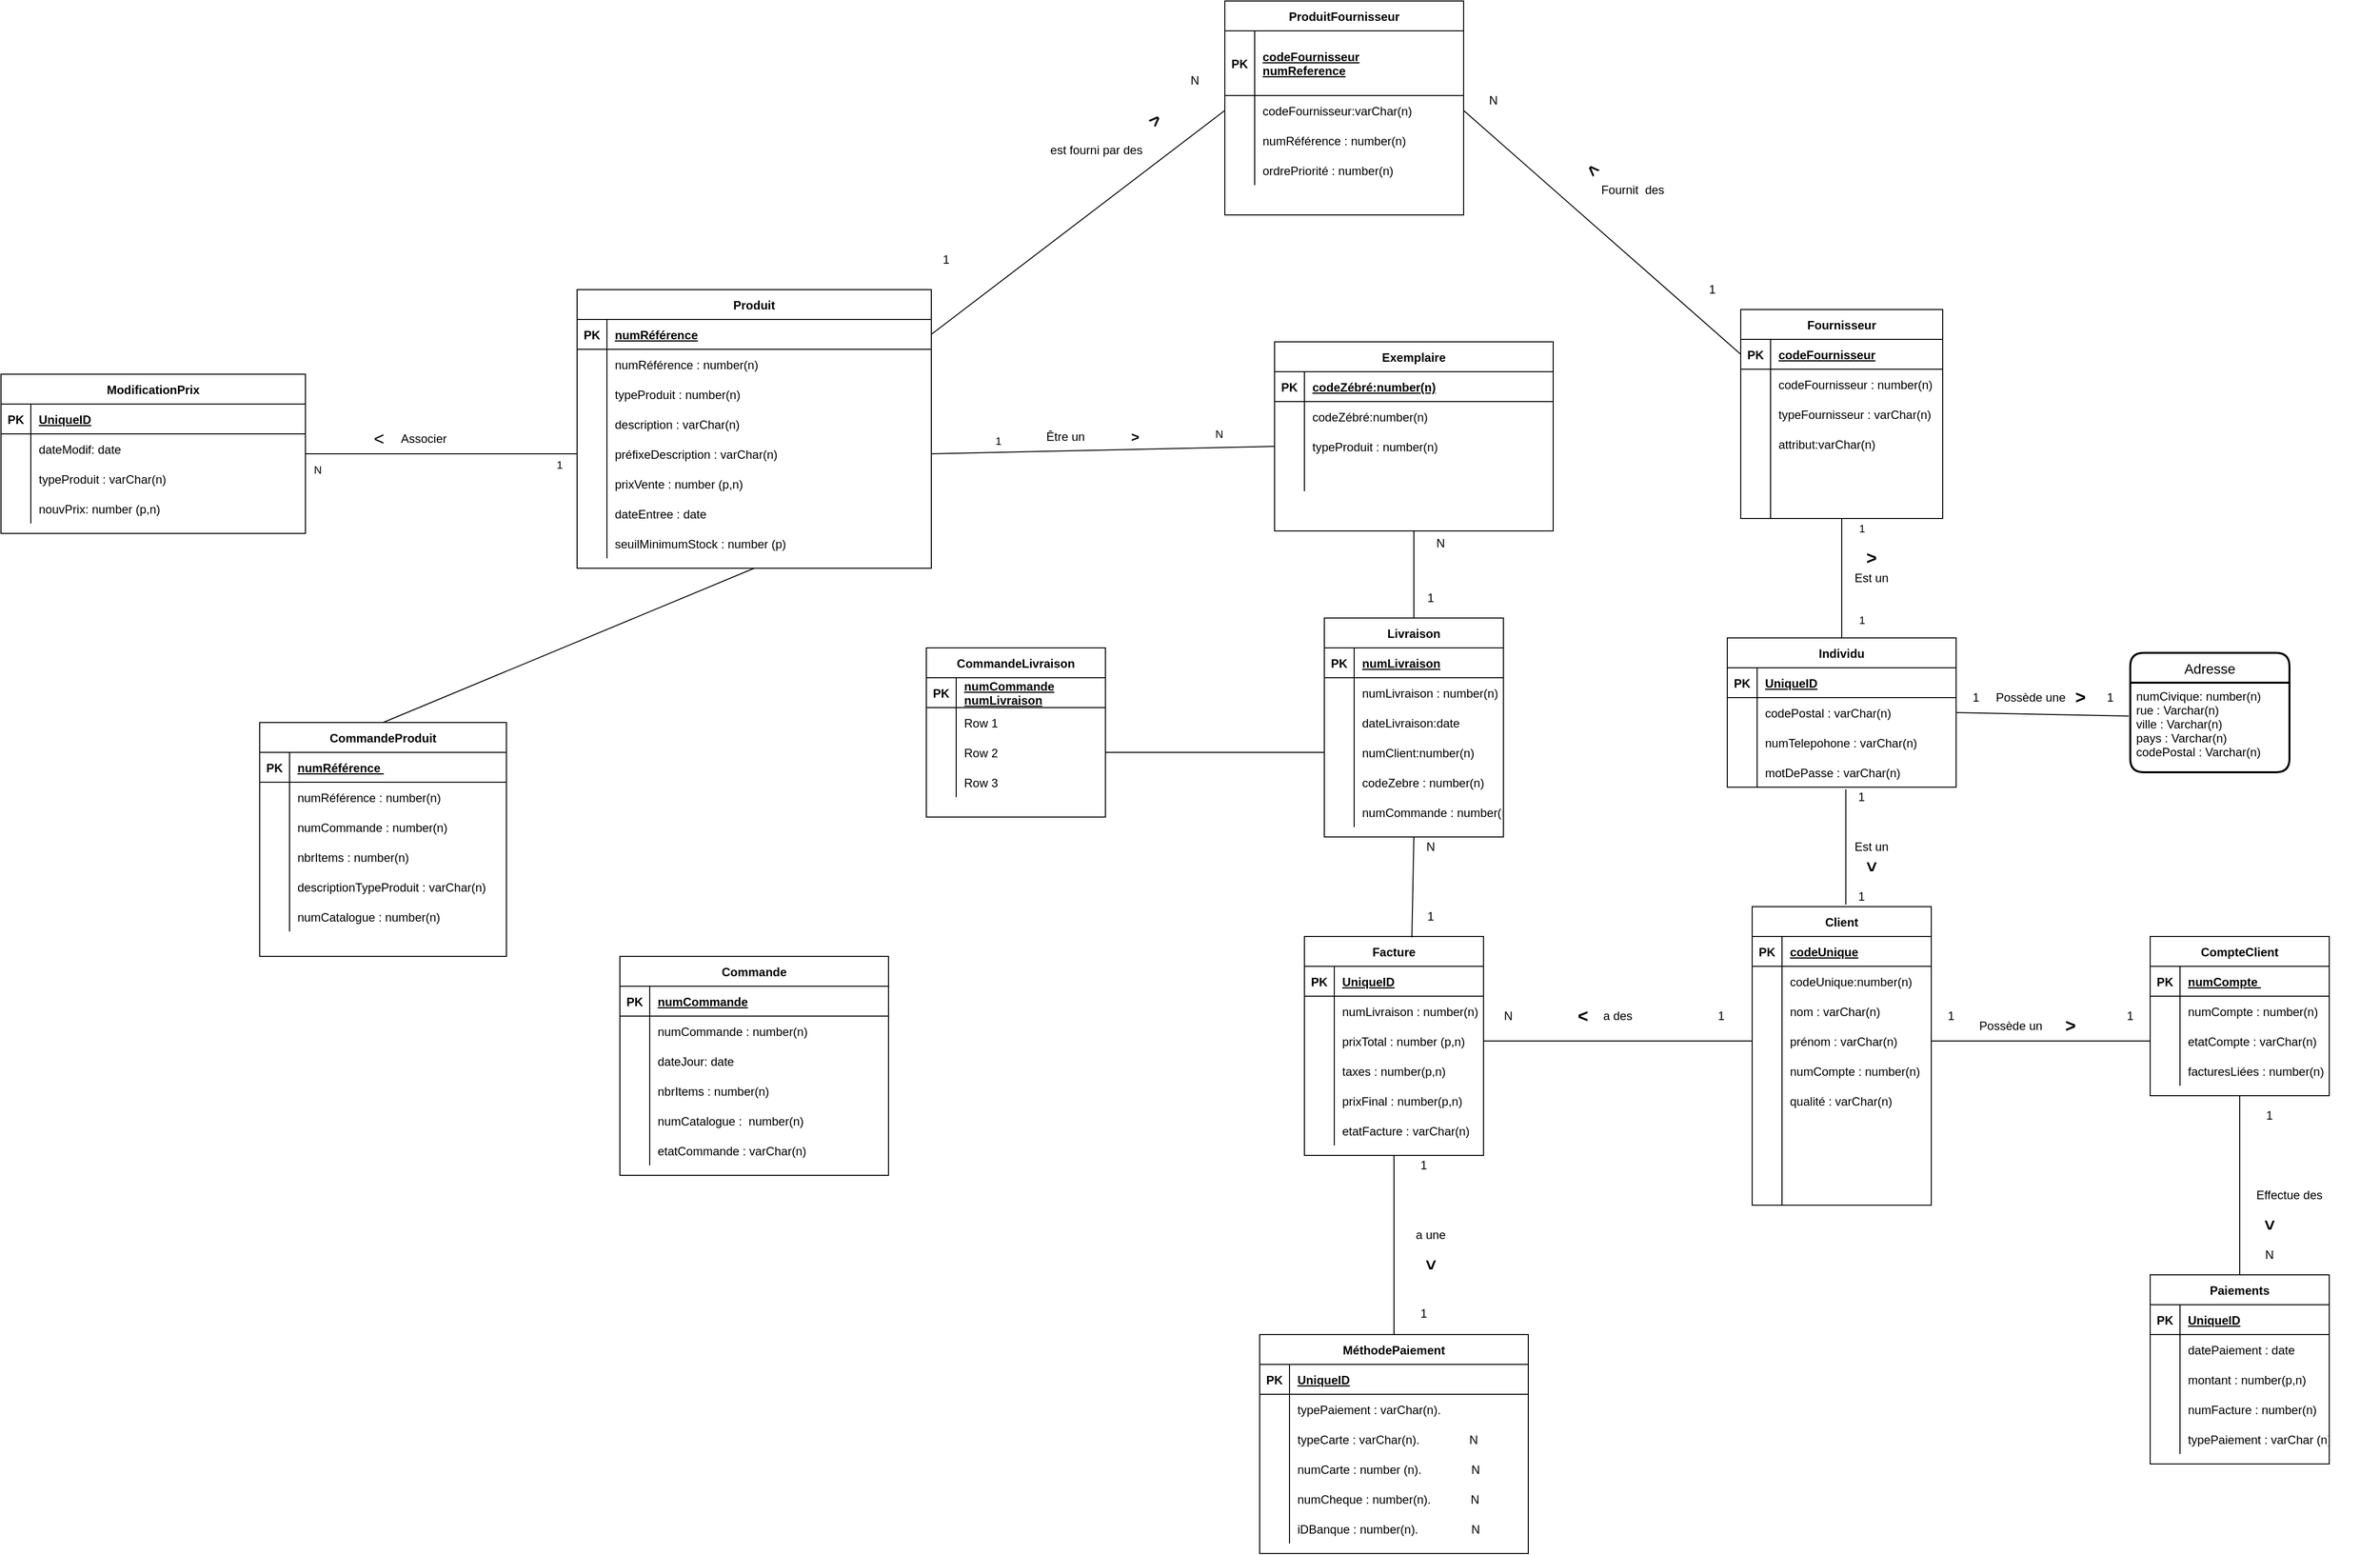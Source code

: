 <mxfile version="13.7.7" type="github">
  <diagram id="C5RBs43oDa-KdzZeNtuy" name="Page-1">
    <mxGraphModel dx="2248" dy="1931" grid="1" gridSize="10" guides="1" tooltips="1" connect="1" arrows="1" fold="1" page="1" pageScale="1" pageWidth="827" pageHeight="1169" math="0" shadow="0">
      <root>
        <mxCell id="WIyWlLk6GJQsqaUBKTNV-0" />
        <mxCell id="WIyWlLk6GJQsqaUBKTNV-1" parent="WIyWlLk6GJQsqaUBKTNV-0" />
        <mxCell id="ExMKHDloeAyDaRjqd1-E-28" value="" style="endArrow=none;html=1;entryX=0;entryY=0.5;entryDx=0;entryDy=0;exitX=1;exitY=0.5;exitDx=0;exitDy=0;" edge="1" parent="WIyWlLk6GJQsqaUBKTNV-1" source="ExMKHDloeAyDaRjqd1-E-12" target="ptQOyeEV9Z3_fruMA9P3-23">
          <mxGeometry width="50" height="50" relative="1" as="geometry">
            <mxPoint x="-554" y="35" as="sourcePoint" />
            <mxPoint x="149" y="315" as="targetPoint" />
          </mxGeometry>
        </mxCell>
        <mxCell id="ExMKHDloeAyDaRjqd1-E-30" value="1" style="edgeLabel;html=1;align=center;verticalAlign=middle;resizable=0;points=[];" vertex="1" connectable="0" parent="ExMKHDloeAyDaRjqd1-E-28">
          <mxGeometry x="0.72" y="-3" relative="1" as="geometry">
            <mxPoint x="20.05" y="7.84" as="offset" />
          </mxGeometry>
        </mxCell>
        <mxCell id="ExMKHDloeAyDaRjqd1-E-29" value="N" style="edgeLabel;html=1;align=center;verticalAlign=middle;resizable=0;points=[];" vertex="1" connectable="0" parent="WIyWlLk6GJQsqaUBKTNV-1">
          <mxGeometry x="-180.001" y="290.003" as="geometry">
            <mxPoint x="108" y="41" as="offset" />
          </mxGeometry>
        </mxCell>
        <mxCell id="ptQOyeEV9Z3_fruMA9P3-13" value="Produit" style="shape=table;startSize=30;container=1;collapsible=1;childLayout=tableLayout;fixedRows=1;rowLines=0;fontStyle=1;align=center;resizeLast=1;" parent="WIyWlLk6GJQsqaUBKTNV-1" vertex="1">
          <mxGeometry x="189" y="150" width="356" height="280" as="geometry" />
        </mxCell>
        <mxCell id="ptQOyeEV9Z3_fruMA9P3-14" value="" style="shape=partialRectangle;collapsible=0;dropTarget=0;pointerEvents=0;fillColor=none;top=0;left=0;bottom=1;right=0;points=[[0,0.5],[1,0.5]];portConstraint=eastwest;" parent="ptQOyeEV9Z3_fruMA9P3-13" vertex="1">
          <mxGeometry y="30" width="356" height="30" as="geometry" />
        </mxCell>
        <mxCell id="ptQOyeEV9Z3_fruMA9P3-15" value="PK" style="shape=partialRectangle;connectable=0;fillColor=none;top=0;left=0;bottom=0;right=0;fontStyle=1;overflow=hidden;" parent="ptQOyeEV9Z3_fruMA9P3-14" vertex="1">
          <mxGeometry width="30" height="30" as="geometry" />
        </mxCell>
        <mxCell id="ptQOyeEV9Z3_fruMA9P3-16" value="numRéférence" style="shape=partialRectangle;connectable=0;fillColor=none;top=0;left=0;bottom=0;right=0;align=left;spacingLeft=6;fontStyle=5;overflow=hidden;" parent="ptQOyeEV9Z3_fruMA9P3-14" vertex="1">
          <mxGeometry x="30" width="326" height="30" as="geometry" />
        </mxCell>
        <mxCell id="ptQOyeEV9Z3_fruMA9P3-35" value="" style="shape=partialRectangle;collapsible=0;dropTarget=0;pointerEvents=0;fillColor=none;top=0;left=0;bottom=0;right=0;points=[[0,0.5],[1,0.5]];portConstraint=eastwest;" parent="ptQOyeEV9Z3_fruMA9P3-13" vertex="1">
          <mxGeometry y="60" width="356" height="30" as="geometry" />
        </mxCell>
        <mxCell id="ptQOyeEV9Z3_fruMA9P3-36" value="&#xa;&#xa;" style="shape=partialRectangle;connectable=0;fillColor=none;top=0;left=0;bottom=0;right=0;editable=1;overflow=hidden;" parent="ptQOyeEV9Z3_fruMA9P3-35" vertex="1">
          <mxGeometry width="30" height="30" as="geometry" />
        </mxCell>
        <mxCell id="ptQOyeEV9Z3_fruMA9P3-37" value="numRéférence : number(n)" style="shape=partialRectangle;connectable=0;fillColor=none;top=0;left=0;bottom=0;right=0;align=left;spacingLeft=6;overflow=hidden;" parent="ptQOyeEV9Z3_fruMA9P3-35" vertex="1">
          <mxGeometry x="30" width="326" height="30" as="geometry" />
        </mxCell>
        <mxCell id="ptQOyeEV9Z3_fruMA9P3-17" value="" style="shape=partialRectangle;collapsible=0;dropTarget=0;pointerEvents=0;fillColor=none;top=0;left=0;bottom=0;right=0;points=[[0,0.5],[1,0.5]];portConstraint=eastwest;" parent="ptQOyeEV9Z3_fruMA9P3-13" vertex="1">
          <mxGeometry y="90" width="356" height="30" as="geometry" />
        </mxCell>
        <mxCell id="ptQOyeEV9Z3_fruMA9P3-18" value="" style="shape=partialRectangle;connectable=0;fillColor=none;top=0;left=0;bottom=0;right=0;editable=1;overflow=hidden;" parent="ptQOyeEV9Z3_fruMA9P3-17" vertex="1">
          <mxGeometry width="30" height="30" as="geometry" />
        </mxCell>
        <mxCell id="ptQOyeEV9Z3_fruMA9P3-19" value="typeProduit : number(n)" style="shape=partialRectangle;connectable=0;fillColor=none;top=0;left=0;bottom=0;right=0;align=left;spacingLeft=6;overflow=hidden;" parent="ptQOyeEV9Z3_fruMA9P3-17" vertex="1">
          <mxGeometry x="30" width="326" height="30" as="geometry" />
        </mxCell>
        <mxCell id="ptQOyeEV9Z3_fruMA9P3-20" value="" style="shape=partialRectangle;collapsible=0;dropTarget=0;pointerEvents=0;fillColor=none;top=0;left=0;bottom=0;right=0;points=[[0,0.5],[1,0.5]];portConstraint=eastwest;" parent="ptQOyeEV9Z3_fruMA9P3-13" vertex="1">
          <mxGeometry y="120" width="356" height="30" as="geometry" />
        </mxCell>
        <mxCell id="ptQOyeEV9Z3_fruMA9P3-21" value="" style="shape=partialRectangle;connectable=0;fillColor=none;top=0;left=0;bottom=0;right=0;editable=1;overflow=hidden;" parent="ptQOyeEV9Z3_fruMA9P3-20" vertex="1">
          <mxGeometry width="30" height="30" as="geometry" />
        </mxCell>
        <mxCell id="ptQOyeEV9Z3_fruMA9P3-22" value="description : varChar(n)" style="shape=partialRectangle;connectable=0;fillColor=none;top=0;left=0;bottom=0;right=0;align=left;spacingLeft=6;overflow=hidden;" parent="ptQOyeEV9Z3_fruMA9P3-20" vertex="1">
          <mxGeometry x="30" width="326" height="30" as="geometry" />
        </mxCell>
        <mxCell id="ptQOyeEV9Z3_fruMA9P3-23" value="" style="shape=partialRectangle;collapsible=0;dropTarget=0;pointerEvents=0;fillColor=none;top=0;left=0;bottom=0;right=0;points=[[0,0.5],[1,0.5]];portConstraint=eastwest;" parent="ptQOyeEV9Z3_fruMA9P3-13" vertex="1">
          <mxGeometry y="150" width="356" height="30" as="geometry" />
        </mxCell>
        <mxCell id="ptQOyeEV9Z3_fruMA9P3-24" value="&#xa;&#xa;" style="shape=partialRectangle;connectable=0;fillColor=none;top=0;left=0;bottom=0;right=0;editable=1;overflow=hidden;" parent="ptQOyeEV9Z3_fruMA9P3-23" vertex="1">
          <mxGeometry width="30" height="30" as="geometry" />
        </mxCell>
        <mxCell id="ptQOyeEV9Z3_fruMA9P3-25" value="préfixeDescription : varChar(n)" style="shape=partialRectangle;connectable=0;fillColor=none;top=0;left=0;bottom=0;right=0;align=left;spacingLeft=6;overflow=hidden;" parent="ptQOyeEV9Z3_fruMA9P3-23" vertex="1">
          <mxGeometry x="30" width="326" height="30" as="geometry" />
        </mxCell>
        <mxCell id="ptQOyeEV9Z3_fruMA9P3-26" value="" style="shape=partialRectangle;collapsible=0;dropTarget=0;pointerEvents=0;fillColor=none;top=0;left=0;bottom=0;right=0;points=[[0,0.5],[1,0.5]];portConstraint=eastwest;" parent="ptQOyeEV9Z3_fruMA9P3-13" vertex="1">
          <mxGeometry y="180" width="356" height="30" as="geometry" />
        </mxCell>
        <mxCell id="ptQOyeEV9Z3_fruMA9P3-27" value="&#xa;&#xa;" style="shape=partialRectangle;connectable=0;fillColor=none;top=0;left=0;bottom=0;right=0;editable=1;overflow=hidden;" parent="ptQOyeEV9Z3_fruMA9P3-26" vertex="1">
          <mxGeometry width="30" height="30" as="geometry" />
        </mxCell>
        <mxCell id="ptQOyeEV9Z3_fruMA9P3-28" value="prixVente : number (p,n)" style="shape=partialRectangle;connectable=0;fillColor=none;top=0;left=0;bottom=0;right=0;align=left;spacingLeft=6;overflow=hidden;" parent="ptQOyeEV9Z3_fruMA9P3-26" vertex="1">
          <mxGeometry x="30" width="326" height="30" as="geometry" />
        </mxCell>
        <mxCell id="ptQOyeEV9Z3_fruMA9P3-29" value="" style="shape=partialRectangle;collapsible=0;dropTarget=0;pointerEvents=0;fillColor=none;top=0;left=0;bottom=0;right=0;points=[[0,0.5],[1,0.5]];portConstraint=eastwest;" parent="ptQOyeEV9Z3_fruMA9P3-13" vertex="1">
          <mxGeometry y="210" width="356" height="30" as="geometry" />
        </mxCell>
        <mxCell id="ptQOyeEV9Z3_fruMA9P3-30" value="&#xa;&#xa;" style="shape=partialRectangle;connectable=0;fillColor=none;top=0;left=0;bottom=0;right=0;editable=1;overflow=hidden;" parent="ptQOyeEV9Z3_fruMA9P3-29" vertex="1">
          <mxGeometry width="30" height="30" as="geometry" />
        </mxCell>
        <mxCell id="ptQOyeEV9Z3_fruMA9P3-31" value="dateEntree : date" style="shape=partialRectangle;connectable=0;fillColor=none;top=0;left=0;bottom=0;right=0;align=left;spacingLeft=6;overflow=hidden;" parent="ptQOyeEV9Z3_fruMA9P3-29" vertex="1">
          <mxGeometry x="30" width="326" height="30" as="geometry" />
        </mxCell>
        <mxCell id="ptQOyeEV9Z3_fruMA9P3-32" value="" style="shape=partialRectangle;collapsible=0;dropTarget=0;pointerEvents=0;fillColor=none;top=0;left=0;bottom=0;right=0;points=[[0,0.5],[1,0.5]];portConstraint=eastwest;" parent="ptQOyeEV9Z3_fruMA9P3-13" vertex="1">
          <mxGeometry y="240" width="356" height="30" as="geometry" />
        </mxCell>
        <mxCell id="ptQOyeEV9Z3_fruMA9P3-33" value="&#xa;&#xa;" style="shape=partialRectangle;connectable=0;fillColor=none;top=0;left=0;bottom=0;right=0;editable=1;overflow=hidden;" parent="ptQOyeEV9Z3_fruMA9P3-32" vertex="1">
          <mxGeometry width="30" height="30" as="geometry" />
        </mxCell>
        <mxCell id="ptQOyeEV9Z3_fruMA9P3-34" value="seuilMinimumStock : number (p)" style="shape=partialRectangle;connectable=0;fillColor=none;top=0;left=0;bottom=0;right=0;align=left;spacingLeft=6;overflow=hidden;" parent="ptQOyeEV9Z3_fruMA9P3-32" vertex="1">
          <mxGeometry x="30" width="326" height="30" as="geometry" />
        </mxCell>
        <mxCell id="ExMKHDloeAyDaRjqd1-E-31" value="Associer" style="text;html=1;strokeColor=none;fillColor=none;align=center;verticalAlign=middle;whiteSpace=wrap;rounded=0;" vertex="1" parent="WIyWlLk6GJQsqaUBKTNV-1">
          <mxGeometry x="-20" y="275" width="110" height="50" as="geometry" />
        </mxCell>
        <mxCell id="ExMKHDloeAyDaRjqd1-E-32" value="&lt;font style=&quot;font-size: 18px&quot;&gt;&amp;gt;&lt;/font&gt;" style="text;html=1;strokeColor=none;fillColor=none;align=center;verticalAlign=middle;whiteSpace=wrap;rounded=0;rotation=-180;" vertex="1" parent="WIyWlLk6GJQsqaUBKTNV-1">
          <mxGeometry x="-30" y="287.5" width="40" height="25" as="geometry" />
        </mxCell>
        <mxCell id="ExMKHDloeAyDaRjqd1-E-33" value="" style="endArrow=none;html=1;entryX=0;entryY=0.5;entryDx=0;entryDy=0;exitX=1;exitY=0.5;exitDx=0;exitDy=0;" edge="1" parent="WIyWlLk6GJQsqaUBKTNV-1" source="ptQOyeEV9Z3_fruMA9P3-23" target="ptQOyeEV9Z3_fruMA9P3-85">
          <mxGeometry width="50" height="50" relative="1" as="geometry">
            <mxPoint x="440" y="470" as="sourcePoint" />
            <mxPoint x="490" y="420" as="targetPoint" />
          </mxGeometry>
        </mxCell>
        <mxCell id="ExMKHDloeAyDaRjqd1-E-34" value="1" style="edgeLabel;html=1;align=center;verticalAlign=middle;resizable=0;points=[];" vertex="1" connectable="0" parent="ExMKHDloeAyDaRjqd1-E-33">
          <mxGeometry x="-0.548" y="-1" relative="1" as="geometry">
            <mxPoint x="-11" y="-13" as="offset" />
          </mxGeometry>
        </mxCell>
        <mxCell id="ExMKHDloeAyDaRjqd1-E-35" value="N" style="edgeLabel;html=1;align=center;verticalAlign=middle;resizable=0;points=[];" vertex="1" connectable="0" parent="ExMKHDloeAyDaRjqd1-E-33">
          <mxGeometry x="0.427" relative="1" as="geometry">
            <mxPoint x="43" y="-15" as="offset" />
          </mxGeometry>
        </mxCell>
        <mxCell id="ExMKHDloeAyDaRjqd1-E-37" value="Être un" style="text;html=1;strokeColor=none;fillColor=none;align=center;verticalAlign=middle;whiteSpace=wrap;rounded=0;" vertex="1" parent="WIyWlLk6GJQsqaUBKTNV-1">
          <mxGeometry x="600" y="267.5" width="160" height="60" as="geometry" />
        </mxCell>
        <mxCell id="ExMKHDloeAyDaRjqd1-E-38" value="&lt;font style=&quot;font-size: 14px&quot;&gt;&lt;b&gt;&amp;gt;&lt;/b&gt;&lt;/font&gt;" style="text;html=1;strokeColor=none;fillColor=none;align=center;verticalAlign=middle;whiteSpace=wrap;rounded=0;" vertex="1" parent="WIyWlLk6GJQsqaUBKTNV-1">
          <mxGeometry x="730" y="287.5" width="40" height="20" as="geometry" />
        </mxCell>
        <mxCell id="ptQOyeEV9Z3_fruMA9P3-91" value="Fournisseur" style="shape=table;startSize=30;container=1;collapsible=1;childLayout=tableLayout;fixedRows=1;rowLines=0;fontStyle=1;align=center;resizeLast=1;" parent="WIyWlLk6GJQsqaUBKTNV-1" vertex="1">
          <mxGeometry x="1358.5" y="170" width="203" height="210" as="geometry" />
        </mxCell>
        <mxCell id="ptQOyeEV9Z3_fruMA9P3-92" value="" style="shape=partialRectangle;collapsible=0;dropTarget=0;pointerEvents=0;fillColor=none;top=0;left=0;bottom=1;right=0;points=[[0,0.5],[1,0.5]];portConstraint=eastwest;" parent="ptQOyeEV9Z3_fruMA9P3-91" vertex="1">
          <mxGeometry y="30" width="203" height="30" as="geometry" />
        </mxCell>
        <mxCell id="ptQOyeEV9Z3_fruMA9P3-93" value="PK" style="shape=partialRectangle;connectable=0;fillColor=none;top=0;left=0;bottom=0;right=0;fontStyle=1;overflow=hidden;" parent="ptQOyeEV9Z3_fruMA9P3-92" vertex="1">
          <mxGeometry width="30" height="30" as="geometry" />
        </mxCell>
        <mxCell id="ptQOyeEV9Z3_fruMA9P3-94" value="codeFournisseur" style="shape=partialRectangle;connectable=0;fillColor=none;top=0;left=0;bottom=0;right=0;align=left;spacingLeft=6;fontStyle=5;overflow=hidden;" parent="ptQOyeEV9Z3_fruMA9P3-92" vertex="1">
          <mxGeometry x="30" width="173" height="30" as="geometry" />
        </mxCell>
        <mxCell id="ptQOyeEV9Z3_fruMA9P3-95" value="" style="shape=partialRectangle;collapsible=0;dropTarget=0;pointerEvents=0;fillColor=none;top=0;left=0;bottom=0;right=0;points=[[0,0.5],[1,0.5]];portConstraint=eastwest;" parent="ptQOyeEV9Z3_fruMA9P3-91" vertex="1">
          <mxGeometry y="60" width="203" height="30" as="geometry" />
        </mxCell>
        <mxCell id="ptQOyeEV9Z3_fruMA9P3-96" value="" style="shape=partialRectangle;connectable=0;fillColor=none;top=0;left=0;bottom=0;right=0;editable=1;overflow=hidden;" parent="ptQOyeEV9Z3_fruMA9P3-95" vertex="1">
          <mxGeometry width="30" height="30" as="geometry" />
        </mxCell>
        <mxCell id="ptQOyeEV9Z3_fruMA9P3-97" value="codeFournisseur : number(n)" style="shape=partialRectangle;connectable=0;fillColor=none;top=0;left=0;bottom=0;right=0;align=left;spacingLeft=6;overflow=hidden;" parent="ptQOyeEV9Z3_fruMA9P3-95" vertex="1">
          <mxGeometry x="30" width="173" height="30" as="geometry" />
        </mxCell>
        <mxCell id="ptQOyeEV9Z3_fruMA9P3-98" value="" style="shape=partialRectangle;collapsible=0;dropTarget=0;pointerEvents=0;fillColor=none;top=0;left=0;bottom=0;right=0;points=[[0,0.5],[1,0.5]];portConstraint=eastwest;" parent="ptQOyeEV9Z3_fruMA9P3-91" vertex="1">
          <mxGeometry y="90" width="203" height="30" as="geometry" />
        </mxCell>
        <mxCell id="ptQOyeEV9Z3_fruMA9P3-99" value="" style="shape=partialRectangle;connectable=0;fillColor=none;top=0;left=0;bottom=0;right=0;editable=1;overflow=hidden;" parent="ptQOyeEV9Z3_fruMA9P3-98" vertex="1">
          <mxGeometry width="30" height="30" as="geometry" />
        </mxCell>
        <mxCell id="ptQOyeEV9Z3_fruMA9P3-100" value="typeFournisseur : varChar(n)" style="shape=partialRectangle;connectable=0;fillColor=none;top=0;left=0;bottom=0;right=0;align=left;spacingLeft=6;overflow=hidden;" parent="ptQOyeEV9Z3_fruMA9P3-98" vertex="1">
          <mxGeometry x="30" width="173" height="30" as="geometry" />
        </mxCell>
        <mxCell id="ptQOyeEV9Z3_fruMA9P3-101" value="" style="shape=partialRectangle;collapsible=0;dropTarget=0;pointerEvents=0;fillColor=none;top=0;left=0;bottom=0;right=0;points=[[0,0.5],[1,0.5]];portConstraint=eastwest;" parent="ptQOyeEV9Z3_fruMA9P3-91" vertex="1">
          <mxGeometry y="120" width="203" height="30" as="geometry" />
        </mxCell>
        <mxCell id="ptQOyeEV9Z3_fruMA9P3-102" value="" style="shape=partialRectangle;connectable=0;fillColor=none;top=0;left=0;bottom=0;right=0;editable=1;overflow=hidden;" parent="ptQOyeEV9Z3_fruMA9P3-101" vertex="1">
          <mxGeometry width="30" height="30" as="geometry" />
        </mxCell>
        <mxCell id="ptQOyeEV9Z3_fruMA9P3-103" value="attribut:varChar(n)" style="shape=partialRectangle;connectable=0;fillColor=none;top=0;left=0;bottom=0;right=0;align=left;spacingLeft=6;overflow=hidden;" parent="ptQOyeEV9Z3_fruMA9P3-101" vertex="1">
          <mxGeometry x="30" width="173" height="30" as="geometry" />
        </mxCell>
        <mxCell id="ptQOyeEV9Z3_fruMA9P3-117" value="" style="shape=partialRectangle;collapsible=0;dropTarget=0;pointerEvents=0;fillColor=none;top=0;left=0;bottom=0;right=0;points=[[0,0.5],[1,0.5]];portConstraint=eastwest;" parent="ptQOyeEV9Z3_fruMA9P3-91" vertex="1">
          <mxGeometry y="150" width="203" height="30" as="geometry" />
        </mxCell>
        <mxCell id="ptQOyeEV9Z3_fruMA9P3-118" value="" style="shape=partialRectangle;connectable=0;fillColor=none;top=0;left=0;bottom=0;right=0;editable=1;overflow=hidden;" parent="ptQOyeEV9Z3_fruMA9P3-117" vertex="1">
          <mxGeometry width="30" height="30" as="geometry" />
        </mxCell>
        <mxCell id="ptQOyeEV9Z3_fruMA9P3-119" value="" style="shape=partialRectangle;connectable=0;fillColor=none;top=0;left=0;bottom=0;right=0;align=left;spacingLeft=6;overflow=hidden;" parent="ptQOyeEV9Z3_fruMA9P3-117" vertex="1">
          <mxGeometry x="30" width="173" height="30" as="geometry" />
        </mxCell>
        <mxCell id="ptQOyeEV9Z3_fruMA9P3-120" value="" style="shape=partialRectangle;collapsible=0;dropTarget=0;pointerEvents=0;fillColor=none;top=0;left=0;bottom=0;right=0;points=[[0,0.5],[1,0.5]];portConstraint=eastwest;" parent="ptQOyeEV9Z3_fruMA9P3-91" vertex="1">
          <mxGeometry y="180" width="203" height="30" as="geometry" />
        </mxCell>
        <mxCell id="ptQOyeEV9Z3_fruMA9P3-121" value="" style="shape=partialRectangle;connectable=0;fillColor=none;top=0;left=0;bottom=0;right=0;editable=1;overflow=hidden;" parent="ptQOyeEV9Z3_fruMA9P3-120" vertex="1">
          <mxGeometry width="30" height="30" as="geometry" />
        </mxCell>
        <mxCell id="ptQOyeEV9Z3_fruMA9P3-122" value="" style="shape=partialRectangle;connectable=0;fillColor=none;top=0;left=0;bottom=0;right=0;align=left;spacingLeft=6;overflow=hidden;" parent="ptQOyeEV9Z3_fruMA9P3-120" vertex="1">
          <mxGeometry x="30" width="173" height="30" as="geometry" />
        </mxCell>
        <mxCell id="ExMKHDloeAyDaRjqd1-E-71" value="" style="endArrow=none;html=1;entryX=1;entryY=0.5;entryDx=0;entryDy=0;exitX=0;exitY=0.5;exitDx=0;exitDy=0;" edge="1" parent="WIyWlLk6GJQsqaUBKTNV-1" source="ptQOyeEV9Z3_fruMA9P3-69" target="ptQOyeEV9Z3_fruMA9P3-14">
          <mxGeometry width="50" height="50" relative="1" as="geometry">
            <mxPoint x="645" y="480" as="sourcePoint" />
            <mxPoint x="695" y="430" as="targetPoint" />
          </mxGeometry>
        </mxCell>
        <mxCell id="ExMKHDloeAyDaRjqd1-E-72" value="" style="endArrow=none;html=1;exitX=1;exitY=0.5;exitDx=0;exitDy=0;entryX=0;entryY=0.5;entryDx=0;entryDy=0;" edge="1" parent="WIyWlLk6GJQsqaUBKTNV-1" source="ptQOyeEV9Z3_fruMA9P3-69" target="ptQOyeEV9Z3_fruMA9P3-92">
          <mxGeometry width="50" height="50" relative="1" as="geometry">
            <mxPoint x="920" y="570" as="sourcePoint" />
            <mxPoint x="1470" y="420" as="targetPoint" />
          </mxGeometry>
        </mxCell>
        <mxCell id="ExMKHDloeAyDaRjqd1-E-73" value="" style="endArrow=none;html=1;exitX=0.5;exitY=0;exitDx=0;exitDy=0;" edge="1" parent="WIyWlLk6GJQsqaUBKTNV-1" source="ExMKHDloeAyDaRjqd1-E-58" target="ptQOyeEV9Z3_fruMA9P3-120">
          <mxGeometry width="50" height="50" relative="1" as="geometry">
            <mxPoint x="1260" y="560" as="sourcePoint" />
            <mxPoint x="1310" y="510" as="targetPoint" />
          </mxGeometry>
        </mxCell>
        <mxCell id="ExMKHDloeAyDaRjqd1-E-75" value="1" style="edgeLabel;html=1;align=center;verticalAlign=middle;resizable=0;points=[];" vertex="1" connectable="0" parent="ExMKHDloeAyDaRjqd1-E-73">
          <mxGeometry x="-0.7" y="-1" relative="1" as="geometry">
            <mxPoint x="19" as="offset" />
          </mxGeometry>
        </mxCell>
        <mxCell id="ExMKHDloeAyDaRjqd1-E-79" value="1" style="edgeLabel;html=1;align=center;verticalAlign=middle;resizable=0;points=[];" vertex="1" connectable="0" parent="ExMKHDloeAyDaRjqd1-E-73">
          <mxGeometry x="0.617" y="-1" relative="1" as="geometry">
            <mxPoint x="19" y="-13" as="offset" />
          </mxGeometry>
        </mxCell>
        <mxCell id="ExMKHDloeAyDaRjqd1-E-58" value="Individu" style="shape=table;startSize=30;container=1;collapsible=1;childLayout=tableLayout;fixedRows=1;rowLines=0;fontStyle=1;align=center;resizeLast=1;" vertex="1" parent="WIyWlLk6GJQsqaUBKTNV-1">
          <mxGeometry x="1345" y="500" width="230" height="150" as="geometry" />
        </mxCell>
        <mxCell id="ExMKHDloeAyDaRjqd1-E-59" value="" style="shape=partialRectangle;collapsible=0;dropTarget=0;pointerEvents=0;fillColor=none;top=0;left=0;bottom=1;right=0;points=[[0,0.5],[1,0.5]];portConstraint=eastwest;" vertex="1" parent="ExMKHDloeAyDaRjqd1-E-58">
          <mxGeometry y="30" width="230" height="30" as="geometry" />
        </mxCell>
        <mxCell id="ExMKHDloeAyDaRjqd1-E-60" value="PK" style="shape=partialRectangle;connectable=0;fillColor=none;top=0;left=0;bottom=0;right=0;fontStyle=1;overflow=hidden;" vertex="1" parent="ExMKHDloeAyDaRjqd1-E-59">
          <mxGeometry width="30" height="30" as="geometry" />
        </mxCell>
        <mxCell id="ExMKHDloeAyDaRjqd1-E-61" value="UniqueID" style="shape=partialRectangle;connectable=0;fillColor=none;top=0;left=0;bottom=0;right=0;align=left;spacingLeft=6;fontStyle=5;overflow=hidden;" vertex="1" parent="ExMKHDloeAyDaRjqd1-E-59">
          <mxGeometry x="30" width="200" height="30" as="geometry" />
        </mxCell>
        <mxCell id="ExMKHDloeAyDaRjqd1-E-65" value="" style="shape=partialRectangle;collapsible=0;dropTarget=0;pointerEvents=0;fillColor=none;top=0;left=0;bottom=0;right=0;points=[[0,0.5],[1,0.5]];portConstraint=eastwest;" vertex="1" parent="ExMKHDloeAyDaRjqd1-E-58">
          <mxGeometry y="60" width="230" height="30" as="geometry" />
        </mxCell>
        <mxCell id="ExMKHDloeAyDaRjqd1-E-66" value="" style="shape=partialRectangle;connectable=0;fillColor=none;top=0;left=0;bottom=0;right=0;editable=1;overflow=hidden;" vertex="1" parent="ExMKHDloeAyDaRjqd1-E-65">
          <mxGeometry width="30" height="30" as="geometry" />
        </mxCell>
        <mxCell id="ExMKHDloeAyDaRjqd1-E-67" value="codePostal : varChar(n)" style="shape=partialRectangle;connectable=0;fillColor=none;top=0;left=0;bottom=0;right=0;align=left;spacingLeft=6;overflow=hidden;" vertex="1" parent="ExMKHDloeAyDaRjqd1-E-65">
          <mxGeometry x="30" width="200" height="30" as="geometry" />
        </mxCell>
        <mxCell id="ExMKHDloeAyDaRjqd1-E-68" value="" style="shape=partialRectangle;collapsible=0;dropTarget=0;pointerEvents=0;fillColor=none;top=0;left=0;bottom=0;right=0;points=[[0,0.5],[1,0.5]];portConstraint=eastwest;" vertex="1" parent="ExMKHDloeAyDaRjqd1-E-58">
          <mxGeometry y="90" width="230" height="30" as="geometry" />
        </mxCell>
        <mxCell id="ExMKHDloeAyDaRjqd1-E-69" value="" style="shape=partialRectangle;connectable=0;fillColor=none;top=0;left=0;bottom=0;right=0;editable=1;overflow=hidden;" vertex="1" parent="ExMKHDloeAyDaRjqd1-E-68">
          <mxGeometry width="30" height="30" as="geometry" />
        </mxCell>
        <mxCell id="ExMKHDloeAyDaRjqd1-E-70" value="numTelepohone : varChar(n)" style="shape=partialRectangle;connectable=0;fillColor=none;top=0;left=0;bottom=0;right=0;align=left;spacingLeft=6;overflow=hidden;" vertex="1" parent="ExMKHDloeAyDaRjqd1-E-68">
          <mxGeometry x="30" width="200" height="30" as="geometry" />
        </mxCell>
        <mxCell id="ExMKHDloeAyDaRjqd1-E-62" value="" style="shape=partialRectangle;collapsible=0;dropTarget=0;pointerEvents=0;fillColor=none;top=0;left=0;bottom=0;right=0;points=[[0,0.5],[1,0.5]];portConstraint=eastwest;" vertex="1" parent="ExMKHDloeAyDaRjqd1-E-58">
          <mxGeometry y="120" width="230" height="30" as="geometry" />
        </mxCell>
        <mxCell id="ExMKHDloeAyDaRjqd1-E-63" value="" style="shape=partialRectangle;connectable=0;fillColor=none;top=0;left=0;bottom=0;right=0;editable=1;overflow=hidden;" vertex="1" parent="ExMKHDloeAyDaRjqd1-E-62">
          <mxGeometry width="30" height="30" as="geometry" />
        </mxCell>
        <mxCell id="ExMKHDloeAyDaRjqd1-E-64" value="motDePasse : varChar(n)" style="shape=partialRectangle;connectable=0;fillColor=none;top=0;left=0;bottom=0;right=0;align=left;spacingLeft=6;overflow=hidden;" vertex="1" parent="ExMKHDloeAyDaRjqd1-E-62">
          <mxGeometry x="30" width="200" height="30" as="geometry" />
        </mxCell>
        <mxCell id="ptQOyeEV9Z3_fruMA9P3-136" value="Client" style="shape=table;startSize=30;container=1;collapsible=1;childLayout=tableLayout;fixedRows=1;rowLines=0;fontStyle=1;align=center;resizeLast=1;" parent="WIyWlLk6GJQsqaUBKTNV-1" vertex="1">
          <mxGeometry x="1370" y="770" width="180" height="300" as="geometry" />
        </mxCell>
        <mxCell id="ptQOyeEV9Z3_fruMA9P3-137" value="" style="shape=partialRectangle;collapsible=0;dropTarget=0;pointerEvents=0;fillColor=none;top=0;left=0;bottom=1;right=0;points=[[0,0.5],[1,0.5]];portConstraint=eastwest;" parent="ptQOyeEV9Z3_fruMA9P3-136" vertex="1">
          <mxGeometry y="30" width="180" height="30" as="geometry" />
        </mxCell>
        <mxCell id="ptQOyeEV9Z3_fruMA9P3-138" value="PK" style="shape=partialRectangle;connectable=0;fillColor=none;top=0;left=0;bottom=0;right=0;fontStyle=1;overflow=hidden;" parent="ptQOyeEV9Z3_fruMA9P3-137" vertex="1">
          <mxGeometry width="30" height="30" as="geometry" />
        </mxCell>
        <mxCell id="ptQOyeEV9Z3_fruMA9P3-139" value="codeUnique" style="shape=partialRectangle;connectable=0;fillColor=none;top=0;left=0;bottom=0;right=0;align=left;spacingLeft=6;fontStyle=5;overflow=hidden;" parent="ptQOyeEV9Z3_fruMA9P3-137" vertex="1">
          <mxGeometry x="30" width="150" height="30" as="geometry" />
        </mxCell>
        <mxCell id="ptQOyeEV9Z3_fruMA9P3-140" value="" style="shape=partialRectangle;collapsible=0;dropTarget=0;pointerEvents=0;fillColor=none;top=0;left=0;bottom=0;right=0;points=[[0,0.5],[1,0.5]];portConstraint=eastwest;" parent="ptQOyeEV9Z3_fruMA9P3-136" vertex="1">
          <mxGeometry y="60" width="180" height="30" as="geometry" />
        </mxCell>
        <mxCell id="ptQOyeEV9Z3_fruMA9P3-141" value="" style="shape=partialRectangle;connectable=0;fillColor=none;top=0;left=0;bottom=0;right=0;editable=1;overflow=hidden;" parent="ptQOyeEV9Z3_fruMA9P3-140" vertex="1">
          <mxGeometry width="30" height="30" as="geometry" />
        </mxCell>
        <mxCell id="ptQOyeEV9Z3_fruMA9P3-142" value="codeUnique:number(n)" style="shape=partialRectangle;connectable=0;fillColor=none;top=0;left=0;bottom=0;right=0;align=left;spacingLeft=6;overflow=hidden;" parent="ptQOyeEV9Z3_fruMA9P3-140" vertex="1">
          <mxGeometry x="30" width="150" height="30" as="geometry" />
        </mxCell>
        <mxCell id="ptQOyeEV9Z3_fruMA9P3-178" value="" style="shape=partialRectangle;collapsible=0;dropTarget=0;pointerEvents=0;fillColor=none;top=0;left=0;bottom=0;right=0;points=[[0,0.5],[1,0.5]];portConstraint=eastwest;" parent="ptQOyeEV9Z3_fruMA9P3-136" vertex="1">
          <mxGeometry y="90" width="180" height="30" as="geometry" />
        </mxCell>
        <mxCell id="ptQOyeEV9Z3_fruMA9P3-179" value="" style="shape=partialRectangle;connectable=0;fillColor=none;top=0;left=0;bottom=0;right=0;editable=1;overflow=hidden;" parent="ptQOyeEV9Z3_fruMA9P3-178" vertex="1">
          <mxGeometry width="30" height="30" as="geometry" />
        </mxCell>
        <mxCell id="ptQOyeEV9Z3_fruMA9P3-180" value="nom : varChar(n)" style="shape=partialRectangle;connectable=0;fillColor=none;top=0;left=0;bottom=0;right=0;align=left;spacingLeft=6;overflow=hidden;" parent="ptQOyeEV9Z3_fruMA9P3-178" vertex="1">
          <mxGeometry x="30" width="150" height="30" as="geometry" />
        </mxCell>
        <mxCell id="ptQOyeEV9Z3_fruMA9P3-143" value="" style="shape=partialRectangle;collapsible=0;dropTarget=0;pointerEvents=0;fillColor=none;top=0;left=0;bottom=0;right=0;points=[[0,0.5],[1,0.5]];portConstraint=eastwest;" parent="ptQOyeEV9Z3_fruMA9P3-136" vertex="1">
          <mxGeometry y="120" width="180" height="30" as="geometry" />
        </mxCell>
        <mxCell id="ptQOyeEV9Z3_fruMA9P3-144" value="" style="shape=partialRectangle;connectable=0;fillColor=none;top=0;left=0;bottom=0;right=0;editable=1;overflow=hidden;" parent="ptQOyeEV9Z3_fruMA9P3-143" vertex="1">
          <mxGeometry width="30" height="30" as="geometry" />
        </mxCell>
        <mxCell id="ptQOyeEV9Z3_fruMA9P3-145" value="prénom : varChar(n)" style="shape=partialRectangle;connectable=0;fillColor=none;top=0;left=0;bottom=0;right=0;align=left;spacingLeft=6;overflow=hidden;" parent="ptQOyeEV9Z3_fruMA9P3-143" vertex="1">
          <mxGeometry x="30" width="150" height="30" as="geometry" />
        </mxCell>
        <mxCell id="ptQOyeEV9Z3_fruMA9P3-172" value="" style="shape=partialRectangle;collapsible=0;dropTarget=0;pointerEvents=0;fillColor=none;top=0;left=0;bottom=0;right=0;points=[[0,0.5],[1,0.5]];portConstraint=eastwest;" parent="ptQOyeEV9Z3_fruMA9P3-136" vertex="1">
          <mxGeometry y="150" width="180" height="30" as="geometry" />
        </mxCell>
        <mxCell id="ptQOyeEV9Z3_fruMA9P3-173" value="" style="shape=partialRectangle;connectable=0;fillColor=none;top=0;left=0;bottom=0;right=0;editable=1;overflow=hidden;" parent="ptQOyeEV9Z3_fruMA9P3-172" vertex="1">
          <mxGeometry width="30" height="30" as="geometry" />
        </mxCell>
        <mxCell id="ptQOyeEV9Z3_fruMA9P3-174" value="numCompte : number(n)" style="shape=partialRectangle;connectable=0;fillColor=none;top=0;left=0;bottom=0;right=0;align=left;spacingLeft=6;overflow=hidden;" parent="ptQOyeEV9Z3_fruMA9P3-172" vertex="1">
          <mxGeometry x="30" width="150" height="30" as="geometry" />
        </mxCell>
        <mxCell id="ptQOyeEV9Z3_fruMA9P3-175" value="" style="shape=partialRectangle;collapsible=0;dropTarget=0;pointerEvents=0;fillColor=none;top=0;left=0;bottom=0;right=0;points=[[0,0.5],[1,0.5]];portConstraint=eastwest;" parent="ptQOyeEV9Z3_fruMA9P3-136" vertex="1">
          <mxGeometry y="180" width="180" height="30" as="geometry" />
        </mxCell>
        <mxCell id="ptQOyeEV9Z3_fruMA9P3-176" value="" style="shape=partialRectangle;connectable=0;fillColor=none;top=0;left=0;bottom=0;right=0;editable=1;overflow=hidden;" parent="ptQOyeEV9Z3_fruMA9P3-175" vertex="1">
          <mxGeometry width="30" height="30" as="geometry" />
        </mxCell>
        <mxCell id="ptQOyeEV9Z3_fruMA9P3-177" value="qualité : varChar(n)" style="shape=partialRectangle;connectable=0;fillColor=none;top=0;left=0;bottom=0;right=0;align=left;spacingLeft=6;overflow=hidden;" parent="ptQOyeEV9Z3_fruMA9P3-175" vertex="1">
          <mxGeometry x="30" width="150" height="30" as="geometry" />
        </mxCell>
        <mxCell id="ptQOyeEV9Z3_fruMA9P3-146" value="" style="shape=partialRectangle;collapsible=0;dropTarget=0;pointerEvents=0;fillColor=none;top=0;left=0;bottom=0;right=0;points=[[0,0.5],[1,0.5]];portConstraint=eastwest;" parent="ptQOyeEV9Z3_fruMA9P3-136" vertex="1">
          <mxGeometry y="210" width="180" height="30" as="geometry" />
        </mxCell>
        <mxCell id="ptQOyeEV9Z3_fruMA9P3-147" value="" style="shape=partialRectangle;connectable=0;fillColor=none;top=0;left=0;bottom=0;right=0;editable=1;overflow=hidden;" parent="ptQOyeEV9Z3_fruMA9P3-146" vertex="1">
          <mxGeometry width="30" height="30" as="geometry" />
        </mxCell>
        <mxCell id="ptQOyeEV9Z3_fruMA9P3-148" value="" style="shape=partialRectangle;connectable=0;fillColor=none;top=0;left=0;bottom=0;right=0;align=left;spacingLeft=6;overflow=hidden;" parent="ptQOyeEV9Z3_fruMA9P3-146" vertex="1">
          <mxGeometry x="30" width="150" height="30" as="geometry" />
        </mxCell>
        <mxCell id="ptQOyeEV9Z3_fruMA9P3-166" value="" style="shape=partialRectangle;collapsible=0;dropTarget=0;pointerEvents=0;fillColor=none;top=0;left=0;bottom=0;right=0;points=[[0,0.5],[1,0.5]];portConstraint=eastwest;" parent="ptQOyeEV9Z3_fruMA9P3-136" vertex="1">
          <mxGeometry y="240" width="180" height="30" as="geometry" />
        </mxCell>
        <mxCell id="ptQOyeEV9Z3_fruMA9P3-167" value="" style="shape=partialRectangle;connectable=0;fillColor=none;top=0;left=0;bottom=0;right=0;editable=1;overflow=hidden;" parent="ptQOyeEV9Z3_fruMA9P3-166" vertex="1">
          <mxGeometry width="30" height="30" as="geometry" />
        </mxCell>
        <mxCell id="ptQOyeEV9Z3_fruMA9P3-168" value="" style="shape=partialRectangle;connectable=0;fillColor=none;top=0;left=0;bottom=0;right=0;align=left;spacingLeft=6;overflow=hidden;" parent="ptQOyeEV9Z3_fruMA9P3-166" vertex="1">
          <mxGeometry x="30" width="150" height="30" as="geometry" />
        </mxCell>
        <mxCell id="ptQOyeEV9Z3_fruMA9P3-169" value="" style="shape=partialRectangle;collapsible=0;dropTarget=0;pointerEvents=0;fillColor=none;top=0;left=0;bottom=0;right=0;points=[[0,0.5],[1,0.5]];portConstraint=eastwest;" parent="ptQOyeEV9Z3_fruMA9P3-136" vertex="1">
          <mxGeometry y="270" width="180" height="30" as="geometry" />
        </mxCell>
        <mxCell id="ptQOyeEV9Z3_fruMA9P3-170" value="" style="shape=partialRectangle;connectable=0;fillColor=none;top=0;left=0;bottom=0;right=0;editable=1;overflow=hidden;" parent="ptQOyeEV9Z3_fruMA9P3-169" vertex="1">
          <mxGeometry width="30" height="30" as="geometry" />
        </mxCell>
        <mxCell id="ptQOyeEV9Z3_fruMA9P3-171" value="" style="shape=partialRectangle;connectable=0;fillColor=none;top=0;left=0;bottom=0;right=0;align=left;spacingLeft=6;overflow=hidden;" parent="ptQOyeEV9Z3_fruMA9P3-169" vertex="1">
          <mxGeometry x="30" width="150" height="30" as="geometry" />
        </mxCell>
        <mxCell id="ExMKHDloeAyDaRjqd1-E-80" value="" style="endArrow=none;html=1;exitX=0.523;exitY=-0.007;exitDx=0;exitDy=0;exitPerimeter=0;entryX=0.518;entryY=1.067;entryDx=0;entryDy=0;entryPerimeter=0;" edge="1" parent="WIyWlLk6GJQsqaUBKTNV-1" source="ptQOyeEV9Z3_fruMA9P3-136" target="ExMKHDloeAyDaRjqd1-E-62">
          <mxGeometry width="50" height="50" relative="1" as="geometry">
            <mxPoint x="1220" y="760" as="sourcePoint" />
            <mxPoint x="1472" y="651" as="targetPoint" />
          </mxGeometry>
        </mxCell>
        <mxCell id="ExMKHDloeAyDaRjqd1-E-81" value="1" style="text;html=1;strokeColor=none;fillColor=none;align=center;verticalAlign=middle;whiteSpace=wrap;rounded=0;" vertex="1" parent="WIyWlLk6GJQsqaUBKTNV-1">
          <mxGeometry x="1460" y="650" width="40" height="20" as="geometry" />
        </mxCell>
        <mxCell id="ExMKHDloeAyDaRjqd1-E-82" value="1" style="text;html=1;strokeColor=none;fillColor=none;align=center;verticalAlign=middle;whiteSpace=wrap;rounded=0;" vertex="1" parent="WIyWlLk6GJQsqaUBKTNV-1">
          <mxGeometry x="1460" y="750" width="40" height="20" as="geometry" />
        </mxCell>
        <mxCell id="ExMKHDloeAyDaRjqd1-E-83" value="" style="endArrow=none;html=1;exitX=1;exitY=0.5;exitDx=0;exitDy=0;entryX=-0.01;entryY=0.372;entryDx=0;entryDy=0;entryPerimeter=0;" edge="1" parent="WIyWlLk6GJQsqaUBKTNV-1" source="ExMKHDloeAyDaRjqd1-E-65" target="n21lGXiQAClDhmANvwCO-51">
          <mxGeometry width="50" height="50" relative="1" as="geometry">
            <mxPoint x="1620" y="620" as="sourcePoint" />
            <mxPoint x="1670" y="570" as="targetPoint" />
          </mxGeometry>
        </mxCell>
        <mxCell id="ExMKHDloeAyDaRjqd1-E-84" value="1" style="text;html=1;strokeColor=none;fillColor=none;align=center;verticalAlign=middle;whiteSpace=wrap;rounded=0;" vertex="1" parent="WIyWlLk6GJQsqaUBKTNV-1">
          <mxGeometry x="1575" y="550" width="40" height="20" as="geometry" />
        </mxCell>
        <mxCell id="ExMKHDloeAyDaRjqd1-E-85" value="1" style="text;html=1;strokeColor=none;fillColor=none;align=center;verticalAlign=middle;whiteSpace=wrap;rounded=0;" vertex="1" parent="WIyWlLk6GJQsqaUBKTNV-1">
          <mxGeometry x="1710" y="550" width="40" height="20" as="geometry" />
        </mxCell>
        <mxCell id="n21lGXiQAClDhmANvwCO-50" value="Adresse" style="swimlane;childLayout=stackLayout;horizontal=1;startSize=30;horizontalStack=0;rounded=1;fontSize=14;fontStyle=0;strokeWidth=2;resizeParent=0;resizeLast=1;shadow=0;dashed=0;align=center;" parent="WIyWlLk6GJQsqaUBKTNV-1" vertex="1">
          <mxGeometry x="1750" y="515" width="160" height="120" as="geometry" />
        </mxCell>
        <mxCell id="n21lGXiQAClDhmANvwCO-51" value="numCivique: number(n)&#xa;rue : Varchar(n)&#xa;ville : Varchar(n)&#xa;pays : Varchar(n)&#xa;codePostal : Varchar(n)" style="align=left;strokeColor=none;fillColor=none;spacingLeft=4;fontSize=12;verticalAlign=top;resizable=0;rotatable=0;part=1;" parent="n21lGXiQAClDhmANvwCO-50" vertex="1">
          <mxGeometry y="30" width="160" height="90" as="geometry" />
        </mxCell>
        <mxCell id="ExMKHDloeAyDaRjqd1-E-86" value="Possède une" style="text;html=1;strokeColor=none;fillColor=none;align=center;verticalAlign=middle;whiteSpace=wrap;rounded=0;" vertex="1" parent="WIyWlLk6GJQsqaUBKTNV-1">
          <mxGeometry x="1600" y="550" width="100" height="20" as="geometry" />
        </mxCell>
        <mxCell id="ExMKHDloeAyDaRjqd1-E-87" value="&lt;font style=&quot;font-size: 18px&quot;&gt;&lt;b&gt;&amp;gt;&lt;/b&gt;&lt;/font&gt;" style="text;html=1;strokeColor=none;fillColor=none;align=center;verticalAlign=middle;whiteSpace=wrap;rounded=0;" vertex="1" parent="WIyWlLk6GJQsqaUBKTNV-1">
          <mxGeometry x="1680" y="550" width="40" height="20" as="geometry" />
        </mxCell>
        <mxCell id="ExMKHDloeAyDaRjqd1-E-88" value="Est un" style="text;html=1;strokeColor=none;fillColor=none;align=center;verticalAlign=middle;whiteSpace=wrap;rounded=0;" vertex="1" parent="WIyWlLk6GJQsqaUBKTNV-1">
          <mxGeometry x="1470" y="430" width="40" height="20" as="geometry" />
        </mxCell>
        <mxCell id="ExMKHDloeAyDaRjqd1-E-89" value="Est un" style="text;html=1;strokeColor=none;fillColor=none;align=center;verticalAlign=middle;whiteSpace=wrap;rounded=0;" vertex="1" parent="WIyWlLk6GJQsqaUBKTNV-1">
          <mxGeometry x="1470" y="700" width="40" height="20" as="geometry" />
        </mxCell>
        <mxCell id="ExMKHDloeAyDaRjqd1-E-90" value="&lt;font style=&quot;font-size: 18px&quot;&gt;&lt;b&gt;&amp;gt;&lt;/b&gt;&lt;/font&gt;" style="text;html=1;strokeColor=none;fillColor=none;align=center;verticalAlign=middle;whiteSpace=wrap;rounded=0;" vertex="1" parent="WIyWlLk6GJQsqaUBKTNV-1">
          <mxGeometry x="1470" y="410" width="40" height="20" as="geometry" />
        </mxCell>
        <mxCell id="ExMKHDloeAyDaRjqd1-E-91" value="&lt;font style=&quot;font-size: 18px&quot;&gt;&lt;b&gt;&amp;gt;&lt;/b&gt;&lt;/font&gt;" style="text;html=1;strokeColor=none;fillColor=none;align=center;verticalAlign=middle;whiteSpace=wrap;rounded=0;rotation=90;" vertex="1" parent="WIyWlLk6GJQsqaUBKTNV-1">
          <mxGeometry x="1470" y="720" width="40" height="20" as="geometry" />
        </mxCell>
        <mxCell id="ExMKHDloeAyDaRjqd1-E-12" value="ModificationPrix" style="shape=table;startSize=30;container=1;collapsible=1;childLayout=tableLayout;fixedRows=1;rowLines=0;fontStyle=1;align=center;resizeLast=1;" vertex="1" parent="WIyWlLk6GJQsqaUBKTNV-1">
          <mxGeometry x="-390" y="235" width="306" height="160" as="geometry" />
        </mxCell>
        <mxCell id="ExMKHDloeAyDaRjqd1-E-13" value="" style="shape=partialRectangle;collapsible=0;dropTarget=0;pointerEvents=0;fillColor=none;top=0;left=0;bottom=1;right=0;points=[[0,0.5],[1,0.5]];portConstraint=eastwest;" vertex="1" parent="ExMKHDloeAyDaRjqd1-E-12">
          <mxGeometry y="30" width="306" height="30" as="geometry" />
        </mxCell>
        <mxCell id="ExMKHDloeAyDaRjqd1-E-14" value="PK" style="shape=partialRectangle;connectable=0;fillColor=none;top=0;left=0;bottom=0;right=0;fontStyle=1;overflow=hidden;" vertex="1" parent="ExMKHDloeAyDaRjqd1-E-13">
          <mxGeometry width="30" height="30" as="geometry" />
        </mxCell>
        <mxCell id="ExMKHDloeAyDaRjqd1-E-15" value="UniqueID" style="shape=partialRectangle;connectable=0;fillColor=none;top=0;left=0;bottom=0;right=0;align=left;spacingLeft=6;fontStyle=5;overflow=hidden;" vertex="1" parent="ExMKHDloeAyDaRjqd1-E-13">
          <mxGeometry x="30" width="276" height="30" as="geometry" />
        </mxCell>
        <mxCell id="ExMKHDloeAyDaRjqd1-E-16" value="" style="shape=partialRectangle;collapsible=0;dropTarget=0;pointerEvents=0;fillColor=none;top=0;left=0;bottom=0;right=0;points=[[0,0.5],[1,0.5]];portConstraint=eastwest;" vertex="1" parent="ExMKHDloeAyDaRjqd1-E-12">
          <mxGeometry y="60" width="306" height="30" as="geometry" />
        </mxCell>
        <mxCell id="ExMKHDloeAyDaRjqd1-E-17" value="" style="shape=partialRectangle;connectable=0;fillColor=none;top=0;left=0;bottom=0;right=0;editable=1;overflow=hidden;" vertex="1" parent="ExMKHDloeAyDaRjqd1-E-16">
          <mxGeometry width="30" height="30" as="geometry" />
        </mxCell>
        <mxCell id="ExMKHDloeAyDaRjqd1-E-18" value="dateModif: date" style="shape=partialRectangle;connectable=0;fillColor=none;top=0;left=0;bottom=0;right=0;align=left;spacingLeft=6;overflow=hidden;" vertex="1" parent="ExMKHDloeAyDaRjqd1-E-16">
          <mxGeometry x="30" width="276" height="30" as="geometry" />
        </mxCell>
        <mxCell id="ExMKHDloeAyDaRjqd1-E-19" value="" style="shape=partialRectangle;collapsible=0;dropTarget=0;pointerEvents=0;fillColor=none;top=0;left=0;bottom=0;right=0;points=[[0,0.5],[1,0.5]];portConstraint=eastwest;" vertex="1" parent="ExMKHDloeAyDaRjqd1-E-12">
          <mxGeometry y="90" width="306" height="30" as="geometry" />
        </mxCell>
        <mxCell id="ExMKHDloeAyDaRjqd1-E-20" value="" style="shape=partialRectangle;connectable=0;fillColor=none;top=0;left=0;bottom=0;right=0;editable=1;overflow=hidden;" vertex="1" parent="ExMKHDloeAyDaRjqd1-E-19">
          <mxGeometry width="30" height="30" as="geometry" />
        </mxCell>
        <mxCell id="ExMKHDloeAyDaRjqd1-E-21" value="typeProduit : varChar(n)" style="shape=partialRectangle;connectable=0;fillColor=none;top=0;left=0;bottom=0;right=0;align=left;spacingLeft=6;overflow=hidden;" vertex="1" parent="ExMKHDloeAyDaRjqd1-E-19">
          <mxGeometry x="30" width="276" height="30" as="geometry" />
        </mxCell>
        <mxCell id="ExMKHDloeAyDaRjqd1-E-22" value="" style="shape=partialRectangle;collapsible=0;dropTarget=0;pointerEvents=0;fillColor=none;top=0;left=0;bottom=0;right=0;points=[[0,0.5],[1,0.5]];portConstraint=eastwest;" vertex="1" parent="ExMKHDloeAyDaRjqd1-E-12">
          <mxGeometry y="120" width="306" height="30" as="geometry" />
        </mxCell>
        <mxCell id="ExMKHDloeAyDaRjqd1-E-23" value="" style="shape=partialRectangle;connectable=0;fillColor=none;top=0;left=0;bottom=0;right=0;editable=1;overflow=hidden;" vertex="1" parent="ExMKHDloeAyDaRjqd1-E-22">
          <mxGeometry width="30" height="30" as="geometry" />
        </mxCell>
        <mxCell id="ExMKHDloeAyDaRjqd1-E-24" value="nouvPrix: number (p,n)" style="shape=partialRectangle;connectable=0;fillColor=none;top=0;left=0;bottom=0;right=0;align=left;spacingLeft=6;overflow=hidden;" vertex="1" parent="ExMKHDloeAyDaRjqd1-E-22">
          <mxGeometry x="30" width="276" height="30" as="geometry" />
        </mxCell>
        <mxCell id="ExMKHDloeAyDaRjqd1-E-98" value="" style="endArrow=none;html=1;entryX=0;entryY=0.5;entryDx=0;entryDy=0;exitX=1;exitY=0.5;exitDx=0;exitDy=0;" edge="1" parent="WIyWlLk6GJQsqaUBKTNV-1" source="ptQOyeEV9Z3_fruMA9P3-143" target="ptQOyeEV9Z3_fruMA9P3-154">
          <mxGeometry width="50" height="50" relative="1" as="geometry">
            <mxPoint x="1010" y="870" as="sourcePoint" />
            <mxPoint x="1060" y="820" as="targetPoint" />
          </mxGeometry>
        </mxCell>
        <mxCell id="ExMKHDloeAyDaRjqd1-E-99" value="" style="endArrow=none;html=1;entryX=0.5;entryY=1;entryDx=0;entryDy=0;exitX=0.5;exitY=0;exitDx=0;exitDy=0;" edge="1" parent="WIyWlLk6GJQsqaUBKTNV-1" source="ptQOyeEV9Z3_fruMA9P3-257" target="ptQOyeEV9Z3_fruMA9P3-150">
          <mxGeometry width="50" height="50" relative="1" as="geometry">
            <mxPoint x="1610" y="1090" as="sourcePoint" />
            <mxPoint x="1660" y="1040" as="targetPoint" />
          </mxGeometry>
        </mxCell>
        <mxCell id="ExMKHDloeAyDaRjqd1-E-100" value="" style="endArrow=none;html=1;entryX=0;entryY=0.5;entryDx=0;entryDy=0;exitX=1;exitY=0.5;exitDx=0;exitDy=0;" edge="1" parent="WIyWlLk6GJQsqaUBKTNV-1" source="ptQOyeEV9Z3_fruMA9P3-245" target="ptQOyeEV9Z3_fruMA9P3-143">
          <mxGeometry width="50" height="50" relative="1" as="geometry">
            <mxPoint x="1120" y="860" as="sourcePoint" />
            <mxPoint x="1170" y="810" as="targetPoint" />
          </mxGeometry>
        </mxCell>
        <mxCell id="ExMKHDloeAyDaRjqd1-E-101" value="" style="endArrow=none;html=1;entryX=0.5;entryY=1;entryDx=0;entryDy=0;exitX=0.5;exitY=0;exitDx=0;exitDy=0;" edge="1" parent="WIyWlLk6GJQsqaUBKTNV-1" source="ptQOyeEV9Z3_fruMA9P3-273" target="ptQOyeEV9Z3_fruMA9P3-238">
          <mxGeometry width="50" height="50" relative="1" as="geometry">
            <mxPoint x="1120" y="1210" as="sourcePoint" />
            <mxPoint x="1170" y="1160" as="targetPoint" />
          </mxGeometry>
        </mxCell>
        <mxCell id="ptQOyeEV9Z3_fruMA9P3-238" value="Facture" style="shape=table;startSize=30;container=1;collapsible=1;childLayout=tableLayout;fixedRows=1;rowLines=0;fontStyle=1;align=center;resizeLast=1;" parent="WIyWlLk6GJQsqaUBKTNV-1" vertex="1">
          <mxGeometry x="920" y="800" width="180" height="220" as="geometry" />
        </mxCell>
        <mxCell id="ptQOyeEV9Z3_fruMA9P3-239" value="" style="shape=partialRectangle;collapsible=0;dropTarget=0;pointerEvents=0;fillColor=none;top=0;left=0;bottom=1;right=0;points=[[0,0.5],[1,0.5]];portConstraint=eastwest;" parent="ptQOyeEV9Z3_fruMA9P3-238" vertex="1">
          <mxGeometry y="30" width="180" height="30" as="geometry" />
        </mxCell>
        <mxCell id="ptQOyeEV9Z3_fruMA9P3-240" value="PK" style="shape=partialRectangle;connectable=0;fillColor=none;top=0;left=0;bottom=0;right=0;fontStyle=1;overflow=hidden;" parent="ptQOyeEV9Z3_fruMA9P3-239" vertex="1">
          <mxGeometry width="30" height="30" as="geometry" />
        </mxCell>
        <mxCell id="ptQOyeEV9Z3_fruMA9P3-241" value="UniqueID" style="shape=partialRectangle;connectable=0;fillColor=none;top=0;left=0;bottom=0;right=0;align=left;spacingLeft=6;fontStyle=5;overflow=hidden;" parent="ptQOyeEV9Z3_fruMA9P3-239" vertex="1">
          <mxGeometry x="30" width="150" height="30" as="geometry" />
        </mxCell>
        <mxCell id="ptQOyeEV9Z3_fruMA9P3-242" value="" style="shape=partialRectangle;collapsible=0;dropTarget=0;pointerEvents=0;fillColor=none;top=0;left=0;bottom=0;right=0;points=[[0,0.5],[1,0.5]];portConstraint=eastwest;" parent="ptQOyeEV9Z3_fruMA9P3-238" vertex="1">
          <mxGeometry y="60" width="180" height="30" as="geometry" />
        </mxCell>
        <mxCell id="ptQOyeEV9Z3_fruMA9P3-243" value="" style="shape=partialRectangle;connectable=0;fillColor=none;top=0;left=0;bottom=0;right=0;editable=1;overflow=hidden;" parent="ptQOyeEV9Z3_fruMA9P3-242" vertex="1">
          <mxGeometry width="30" height="30" as="geometry" />
        </mxCell>
        <mxCell id="ptQOyeEV9Z3_fruMA9P3-244" value="numLivraison : number(n)" style="shape=partialRectangle;connectable=0;fillColor=none;top=0;left=0;bottom=0;right=0;align=left;spacingLeft=6;overflow=hidden;" parent="ptQOyeEV9Z3_fruMA9P3-242" vertex="1">
          <mxGeometry x="30" width="150" height="30" as="geometry" />
        </mxCell>
        <mxCell id="ptQOyeEV9Z3_fruMA9P3-245" value="" style="shape=partialRectangle;collapsible=0;dropTarget=0;pointerEvents=0;fillColor=none;top=0;left=0;bottom=0;right=0;points=[[0,0.5],[1,0.5]];portConstraint=eastwest;" parent="ptQOyeEV9Z3_fruMA9P3-238" vertex="1">
          <mxGeometry y="90" width="180" height="30" as="geometry" />
        </mxCell>
        <mxCell id="ptQOyeEV9Z3_fruMA9P3-246" value="" style="shape=partialRectangle;connectable=0;fillColor=none;top=0;left=0;bottom=0;right=0;editable=1;overflow=hidden;" parent="ptQOyeEV9Z3_fruMA9P3-245" vertex="1">
          <mxGeometry width="30" height="30" as="geometry" />
        </mxCell>
        <mxCell id="ptQOyeEV9Z3_fruMA9P3-247" value="prixTotal : number (p,n)" style="shape=partialRectangle;connectable=0;fillColor=none;top=0;left=0;bottom=0;right=0;align=left;spacingLeft=6;overflow=hidden;" parent="ptQOyeEV9Z3_fruMA9P3-245" vertex="1">
          <mxGeometry x="30" width="150" height="30" as="geometry" />
        </mxCell>
        <mxCell id="ptQOyeEV9Z3_fruMA9P3-248" value="" style="shape=partialRectangle;collapsible=0;dropTarget=0;pointerEvents=0;fillColor=none;top=0;left=0;bottom=0;right=0;points=[[0,0.5],[1,0.5]];portConstraint=eastwest;" parent="ptQOyeEV9Z3_fruMA9P3-238" vertex="1">
          <mxGeometry y="120" width="180" height="30" as="geometry" />
        </mxCell>
        <mxCell id="ptQOyeEV9Z3_fruMA9P3-249" value="" style="shape=partialRectangle;connectable=0;fillColor=none;top=0;left=0;bottom=0;right=0;editable=1;overflow=hidden;" parent="ptQOyeEV9Z3_fruMA9P3-248" vertex="1">
          <mxGeometry width="30" height="30" as="geometry" />
        </mxCell>
        <mxCell id="ptQOyeEV9Z3_fruMA9P3-250" value="taxes : number(p,n)" style="shape=partialRectangle;connectable=0;fillColor=none;top=0;left=0;bottom=0;right=0;align=left;spacingLeft=6;overflow=hidden;" parent="ptQOyeEV9Z3_fruMA9P3-248" vertex="1">
          <mxGeometry x="30" width="150" height="30" as="geometry" />
        </mxCell>
        <mxCell id="ptQOyeEV9Z3_fruMA9P3-251" value="" style="shape=partialRectangle;collapsible=0;dropTarget=0;pointerEvents=0;fillColor=none;top=0;left=0;bottom=0;right=0;points=[[0,0.5],[1,0.5]];portConstraint=eastwest;" parent="ptQOyeEV9Z3_fruMA9P3-238" vertex="1">
          <mxGeometry y="150" width="180" height="30" as="geometry" />
        </mxCell>
        <mxCell id="ptQOyeEV9Z3_fruMA9P3-252" value="" style="shape=partialRectangle;connectable=0;fillColor=none;top=0;left=0;bottom=0;right=0;editable=1;overflow=hidden;" parent="ptQOyeEV9Z3_fruMA9P3-251" vertex="1">
          <mxGeometry width="30" height="30" as="geometry" />
        </mxCell>
        <mxCell id="ptQOyeEV9Z3_fruMA9P3-253" value="prixFinal : number(p,n)" style="shape=partialRectangle;connectable=0;fillColor=none;top=0;left=0;bottom=0;right=0;align=left;spacingLeft=6;overflow=hidden;" parent="ptQOyeEV9Z3_fruMA9P3-251" vertex="1">
          <mxGeometry x="30" width="150" height="30" as="geometry" />
        </mxCell>
        <mxCell id="ptQOyeEV9Z3_fruMA9P3-254" value="" style="shape=partialRectangle;collapsible=0;dropTarget=0;pointerEvents=0;fillColor=none;top=0;left=0;bottom=0;right=0;points=[[0,0.5],[1,0.5]];portConstraint=eastwest;" parent="ptQOyeEV9Z3_fruMA9P3-238" vertex="1">
          <mxGeometry y="180" width="180" height="30" as="geometry" />
        </mxCell>
        <mxCell id="ptQOyeEV9Z3_fruMA9P3-255" value="" style="shape=partialRectangle;connectable=0;fillColor=none;top=0;left=0;bottom=0;right=0;editable=1;overflow=hidden;" parent="ptQOyeEV9Z3_fruMA9P3-254" vertex="1">
          <mxGeometry width="30" height="30" as="geometry" />
        </mxCell>
        <mxCell id="ptQOyeEV9Z3_fruMA9P3-256" value="etatFacture : varChar(n)" style="shape=partialRectangle;connectable=0;fillColor=none;top=0;left=0;bottom=0;right=0;align=left;spacingLeft=6;overflow=hidden;" parent="ptQOyeEV9Z3_fruMA9P3-254" vertex="1">
          <mxGeometry x="30" width="150" height="30" as="geometry" />
        </mxCell>
        <mxCell id="ptQOyeEV9Z3_fruMA9P3-273" value="MéthodePaiement" style="shape=table;startSize=30;container=1;collapsible=1;childLayout=tableLayout;fixedRows=1;rowLines=0;fontStyle=1;align=center;resizeLast=1;" parent="WIyWlLk6GJQsqaUBKTNV-1" vertex="1">
          <mxGeometry x="875" y="1200" width="270" height="220" as="geometry" />
        </mxCell>
        <mxCell id="ptQOyeEV9Z3_fruMA9P3-274" value="" style="shape=partialRectangle;collapsible=0;dropTarget=0;pointerEvents=0;fillColor=none;top=0;left=0;bottom=1;right=0;points=[[0,0.5],[1,0.5]];portConstraint=eastwest;" parent="ptQOyeEV9Z3_fruMA9P3-273" vertex="1">
          <mxGeometry y="30" width="270" height="30" as="geometry" />
        </mxCell>
        <mxCell id="ptQOyeEV9Z3_fruMA9P3-275" value="PK" style="shape=partialRectangle;connectable=0;fillColor=none;top=0;left=0;bottom=0;right=0;fontStyle=1;overflow=hidden;" parent="ptQOyeEV9Z3_fruMA9P3-274" vertex="1">
          <mxGeometry width="30" height="30" as="geometry" />
        </mxCell>
        <mxCell id="ptQOyeEV9Z3_fruMA9P3-276" value="UniqueID" style="shape=partialRectangle;connectable=0;fillColor=none;top=0;left=0;bottom=0;right=0;align=left;spacingLeft=6;fontStyle=5;overflow=hidden;" parent="ptQOyeEV9Z3_fruMA9P3-274" vertex="1">
          <mxGeometry x="30" width="240" height="30" as="geometry" />
        </mxCell>
        <mxCell id="ptQOyeEV9Z3_fruMA9P3-277" value="" style="shape=partialRectangle;collapsible=0;dropTarget=0;pointerEvents=0;fillColor=none;top=0;left=0;bottom=0;right=0;points=[[0,0.5],[1,0.5]];portConstraint=eastwest;" parent="ptQOyeEV9Z3_fruMA9P3-273" vertex="1">
          <mxGeometry y="60" width="270" height="30" as="geometry" />
        </mxCell>
        <mxCell id="ptQOyeEV9Z3_fruMA9P3-278" value="" style="shape=partialRectangle;connectable=0;fillColor=none;top=0;left=0;bottom=0;right=0;editable=1;overflow=hidden;" parent="ptQOyeEV9Z3_fruMA9P3-277" vertex="1">
          <mxGeometry width="30" height="30" as="geometry" />
        </mxCell>
        <mxCell id="ptQOyeEV9Z3_fruMA9P3-279" value="typePaiement : varChar(n).         " style="shape=partialRectangle;connectable=0;fillColor=none;top=0;left=0;bottom=0;right=0;align=left;spacingLeft=6;overflow=hidden;" parent="ptQOyeEV9Z3_fruMA9P3-277" vertex="1">
          <mxGeometry x="30" width="240" height="30" as="geometry" />
        </mxCell>
        <mxCell id="ptQOyeEV9Z3_fruMA9P3-280" value="" style="shape=partialRectangle;collapsible=0;dropTarget=0;pointerEvents=0;fillColor=none;top=0;left=0;bottom=0;right=0;points=[[0,0.5],[1,0.5]];portConstraint=eastwest;" parent="ptQOyeEV9Z3_fruMA9P3-273" vertex="1">
          <mxGeometry y="90" width="270" height="30" as="geometry" />
        </mxCell>
        <mxCell id="ptQOyeEV9Z3_fruMA9P3-281" value="" style="shape=partialRectangle;connectable=0;fillColor=none;top=0;left=0;bottom=0;right=0;editable=1;overflow=hidden;" parent="ptQOyeEV9Z3_fruMA9P3-280" vertex="1">
          <mxGeometry width="30" height="30" as="geometry" />
        </mxCell>
        <mxCell id="ptQOyeEV9Z3_fruMA9P3-282" value="typeCarte : varChar(n).               N" style="shape=partialRectangle;connectable=0;fillColor=none;top=0;left=0;bottom=0;right=0;align=left;spacingLeft=6;overflow=hidden;" parent="ptQOyeEV9Z3_fruMA9P3-280" vertex="1">
          <mxGeometry x="30" width="240" height="30" as="geometry" />
        </mxCell>
        <mxCell id="ptQOyeEV9Z3_fruMA9P3-283" value="" style="shape=partialRectangle;collapsible=0;dropTarget=0;pointerEvents=0;fillColor=none;top=0;left=0;bottom=0;right=0;points=[[0,0.5],[1,0.5]];portConstraint=eastwest;" parent="ptQOyeEV9Z3_fruMA9P3-273" vertex="1">
          <mxGeometry y="120" width="270" height="30" as="geometry" />
        </mxCell>
        <mxCell id="ptQOyeEV9Z3_fruMA9P3-284" value="" style="shape=partialRectangle;connectable=0;fillColor=none;top=0;left=0;bottom=0;right=0;editable=1;overflow=hidden;" parent="ptQOyeEV9Z3_fruMA9P3-283" vertex="1">
          <mxGeometry width="30" height="30" as="geometry" />
        </mxCell>
        <mxCell id="ptQOyeEV9Z3_fruMA9P3-285" value="numCarte : number (n).               N" style="shape=partialRectangle;connectable=0;fillColor=none;top=0;left=0;bottom=0;right=0;align=left;spacingLeft=6;overflow=hidden;" parent="ptQOyeEV9Z3_fruMA9P3-283" vertex="1">
          <mxGeometry x="30" width="240" height="30" as="geometry" />
        </mxCell>
        <mxCell id="ptQOyeEV9Z3_fruMA9P3-286" value="" style="shape=partialRectangle;collapsible=0;dropTarget=0;pointerEvents=0;fillColor=none;top=0;left=0;bottom=0;right=0;points=[[0,0.5],[1,0.5]];portConstraint=eastwest;" parent="ptQOyeEV9Z3_fruMA9P3-273" vertex="1">
          <mxGeometry y="150" width="270" height="30" as="geometry" />
        </mxCell>
        <mxCell id="ptQOyeEV9Z3_fruMA9P3-287" value="" style="shape=partialRectangle;connectable=0;fillColor=none;top=0;left=0;bottom=0;right=0;editable=1;overflow=hidden;" parent="ptQOyeEV9Z3_fruMA9P3-286" vertex="1">
          <mxGeometry width="30" height="30" as="geometry" />
        </mxCell>
        <mxCell id="ptQOyeEV9Z3_fruMA9P3-288" value="numCheque : number(n).            N" style="shape=partialRectangle;connectable=0;fillColor=none;top=0;left=0;bottom=0;right=0;align=left;spacingLeft=6;overflow=hidden;" parent="ptQOyeEV9Z3_fruMA9P3-286" vertex="1">
          <mxGeometry x="30" width="240" height="30" as="geometry" />
        </mxCell>
        <mxCell id="ptQOyeEV9Z3_fruMA9P3-289" value="" style="shape=partialRectangle;collapsible=0;dropTarget=0;pointerEvents=0;fillColor=none;top=0;left=0;bottom=0;right=0;points=[[0,0.5],[1,0.5]];portConstraint=eastwest;" parent="ptQOyeEV9Z3_fruMA9P3-273" vertex="1">
          <mxGeometry y="180" width="270" height="30" as="geometry" />
        </mxCell>
        <mxCell id="ptQOyeEV9Z3_fruMA9P3-290" value="" style="shape=partialRectangle;connectable=0;fillColor=none;top=0;left=0;bottom=0;right=0;editable=1;overflow=hidden;" parent="ptQOyeEV9Z3_fruMA9P3-289" vertex="1">
          <mxGeometry width="30" height="30" as="geometry" />
        </mxCell>
        <mxCell id="ptQOyeEV9Z3_fruMA9P3-291" value="iDBanque : number(n).                N" style="shape=partialRectangle;connectable=0;fillColor=none;top=0;left=0;bottom=0;right=0;align=left;spacingLeft=6;overflow=hidden;" parent="ptQOyeEV9Z3_fruMA9P3-289" vertex="1">
          <mxGeometry x="30" width="240" height="30" as="geometry" />
        </mxCell>
        <mxCell id="ptQOyeEV9Z3_fruMA9P3-150" value="CompteClient" style="shape=table;startSize=30;container=1;collapsible=1;childLayout=tableLayout;fixedRows=1;rowLines=0;fontStyle=1;align=center;resizeLast=1;" parent="WIyWlLk6GJQsqaUBKTNV-1" vertex="1">
          <mxGeometry x="1770" y="800" width="180" height="160" as="geometry" />
        </mxCell>
        <mxCell id="ptQOyeEV9Z3_fruMA9P3-151" value="" style="shape=partialRectangle;collapsible=0;dropTarget=0;pointerEvents=0;fillColor=none;top=0;left=0;bottom=1;right=0;points=[[0,0.5],[1,0.5]];portConstraint=eastwest;" parent="ptQOyeEV9Z3_fruMA9P3-150" vertex="1">
          <mxGeometry y="30" width="180" height="30" as="geometry" />
        </mxCell>
        <mxCell id="ptQOyeEV9Z3_fruMA9P3-152" value="PK" style="shape=partialRectangle;connectable=0;fillColor=none;top=0;left=0;bottom=0;right=0;fontStyle=1;overflow=hidden;" parent="ptQOyeEV9Z3_fruMA9P3-151" vertex="1">
          <mxGeometry width="30" height="30" as="geometry" />
        </mxCell>
        <mxCell id="ptQOyeEV9Z3_fruMA9P3-153" value="numCompte " style="shape=partialRectangle;connectable=0;fillColor=none;top=0;left=0;bottom=0;right=0;align=left;spacingLeft=6;fontStyle=5;overflow=hidden;" parent="ptQOyeEV9Z3_fruMA9P3-151" vertex="1">
          <mxGeometry x="30" width="150" height="30" as="geometry" />
        </mxCell>
        <mxCell id="ptQOyeEV9Z3_fruMA9P3-163" value="" style="shape=partialRectangle;collapsible=0;dropTarget=0;pointerEvents=0;fillColor=none;top=0;left=0;bottom=0;right=0;points=[[0,0.5],[1,0.5]];portConstraint=eastwest;" parent="ptQOyeEV9Z3_fruMA9P3-150" vertex="1">
          <mxGeometry y="60" width="180" height="30" as="geometry" />
        </mxCell>
        <mxCell id="ptQOyeEV9Z3_fruMA9P3-164" value="" style="shape=partialRectangle;connectable=0;fillColor=none;top=0;left=0;bottom=0;right=0;editable=1;overflow=hidden;" parent="ptQOyeEV9Z3_fruMA9P3-163" vertex="1">
          <mxGeometry width="30" height="30" as="geometry" />
        </mxCell>
        <mxCell id="ptQOyeEV9Z3_fruMA9P3-165" value="numCompte : number(n)" style="shape=partialRectangle;connectable=0;fillColor=none;top=0;left=0;bottom=0;right=0;align=left;spacingLeft=6;overflow=hidden;" parent="ptQOyeEV9Z3_fruMA9P3-163" vertex="1">
          <mxGeometry x="30" width="150" height="30" as="geometry" />
        </mxCell>
        <mxCell id="ptQOyeEV9Z3_fruMA9P3-154" value="" style="shape=partialRectangle;collapsible=0;dropTarget=0;pointerEvents=0;fillColor=none;top=0;left=0;bottom=0;right=0;points=[[0,0.5],[1,0.5]];portConstraint=eastwest;" parent="ptQOyeEV9Z3_fruMA9P3-150" vertex="1">
          <mxGeometry y="90" width="180" height="30" as="geometry" />
        </mxCell>
        <mxCell id="ptQOyeEV9Z3_fruMA9P3-155" value="" style="shape=partialRectangle;connectable=0;fillColor=none;top=0;left=0;bottom=0;right=0;editable=1;overflow=hidden;" parent="ptQOyeEV9Z3_fruMA9P3-154" vertex="1">
          <mxGeometry width="30" height="30" as="geometry" />
        </mxCell>
        <mxCell id="ptQOyeEV9Z3_fruMA9P3-156" value="etatCompte : varChar(n)" style="shape=partialRectangle;connectable=0;fillColor=none;top=0;left=0;bottom=0;right=0;align=left;spacingLeft=6;overflow=hidden;" parent="ptQOyeEV9Z3_fruMA9P3-154" vertex="1">
          <mxGeometry x="30" width="150" height="30" as="geometry" />
        </mxCell>
        <mxCell id="ptQOyeEV9Z3_fruMA9P3-157" value="" style="shape=partialRectangle;collapsible=0;dropTarget=0;pointerEvents=0;fillColor=none;top=0;left=0;bottom=0;right=0;points=[[0,0.5],[1,0.5]];portConstraint=eastwest;" parent="ptQOyeEV9Z3_fruMA9P3-150" vertex="1">
          <mxGeometry y="120" width="180" height="30" as="geometry" />
        </mxCell>
        <mxCell id="ptQOyeEV9Z3_fruMA9P3-158" value="" style="shape=partialRectangle;connectable=0;fillColor=none;top=0;left=0;bottom=0;right=0;editable=1;overflow=hidden;" parent="ptQOyeEV9Z3_fruMA9P3-157" vertex="1">
          <mxGeometry width="30" height="30" as="geometry" />
        </mxCell>
        <mxCell id="ptQOyeEV9Z3_fruMA9P3-159" value="facturesLiées : number(n)" style="shape=partialRectangle;connectable=0;fillColor=none;top=0;left=0;bottom=0;right=0;align=left;spacingLeft=6;overflow=hidden;" parent="ptQOyeEV9Z3_fruMA9P3-157" vertex="1">
          <mxGeometry x="30" width="150" height="30" as="geometry" />
        </mxCell>
        <mxCell id="ptQOyeEV9Z3_fruMA9P3-257" value="Paiements" style="shape=table;startSize=30;container=1;collapsible=1;childLayout=tableLayout;fixedRows=1;rowLines=0;fontStyle=1;align=center;resizeLast=1;" parent="WIyWlLk6GJQsqaUBKTNV-1" vertex="1">
          <mxGeometry x="1770" y="1140" width="180" height="190" as="geometry" />
        </mxCell>
        <mxCell id="ptQOyeEV9Z3_fruMA9P3-258" value="" style="shape=partialRectangle;collapsible=0;dropTarget=0;pointerEvents=0;fillColor=none;top=0;left=0;bottom=1;right=0;points=[[0,0.5],[1,0.5]];portConstraint=eastwest;" parent="ptQOyeEV9Z3_fruMA9P3-257" vertex="1">
          <mxGeometry y="30" width="180" height="30" as="geometry" />
        </mxCell>
        <mxCell id="ptQOyeEV9Z3_fruMA9P3-259" value="PK" style="shape=partialRectangle;connectable=0;fillColor=none;top=0;left=0;bottom=0;right=0;fontStyle=1;overflow=hidden;" parent="ptQOyeEV9Z3_fruMA9P3-258" vertex="1">
          <mxGeometry width="30" height="30" as="geometry" />
        </mxCell>
        <mxCell id="ptQOyeEV9Z3_fruMA9P3-260" value="UniqueID" style="shape=partialRectangle;connectable=0;fillColor=none;top=0;left=0;bottom=0;right=0;align=left;spacingLeft=6;fontStyle=5;overflow=hidden;" parent="ptQOyeEV9Z3_fruMA9P3-258" vertex="1">
          <mxGeometry x="30" width="150" height="30" as="geometry" />
        </mxCell>
        <mxCell id="ptQOyeEV9Z3_fruMA9P3-261" value="" style="shape=partialRectangle;collapsible=0;dropTarget=0;pointerEvents=0;fillColor=none;top=0;left=0;bottom=0;right=0;points=[[0,0.5],[1,0.5]];portConstraint=eastwest;" parent="ptQOyeEV9Z3_fruMA9P3-257" vertex="1">
          <mxGeometry y="60" width="180" height="30" as="geometry" />
        </mxCell>
        <mxCell id="ptQOyeEV9Z3_fruMA9P3-262" value="" style="shape=partialRectangle;connectable=0;fillColor=none;top=0;left=0;bottom=0;right=0;editable=1;overflow=hidden;" parent="ptQOyeEV9Z3_fruMA9P3-261" vertex="1">
          <mxGeometry width="30" height="30" as="geometry" />
        </mxCell>
        <mxCell id="ptQOyeEV9Z3_fruMA9P3-263" value="datePaiement : date" style="shape=partialRectangle;connectable=0;fillColor=none;top=0;left=0;bottom=0;right=0;align=left;spacingLeft=6;overflow=hidden;" parent="ptQOyeEV9Z3_fruMA9P3-261" vertex="1">
          <mxGeometry x="30" width="150" height="30" as="geometry" />
        </mxCell>
        <mxCell id="ptQOyeEV9Z3_fruMA9P3-264" value="" style="shape=partialRectangle;collapsible=0;dropTarget=0;pointerEvents=0;fillColor=none;top=0;left=0;bottom=0;right=0;points=[[0,0.5],[1,0.5]];portConstraint=eastwest;" parent="ptQOyeEV9Z3_fruMA9P3-257" vertex="1">
          <mxGeometry y="90" width="180" height="30" as="geometry" />
        </mxCell>
        <mxCell id="ptQOyeEV9Z3_fruMA9P3-265" value="" style="shape=partialRectangle;connectable=0;fillColor=none;top=0;left=0;bottom=0;right=0;editable=1;overflow=hidden;" parent="ptQOyeEV9Z3_fruMA9P3-264" vertex="1">
          <mxGeometry width="30" height="30" as="geometry" />
        </mxCell>
        <mxCell id="ptQOyeEV9Z3_fruMA9P3-266" value="montant : number(p,n)" style="shape=partialRectangle;connectable=0;fillColor=none;top=0;left=0;bottom=0;right=0;align=left;spacingLeft=6;overflow=hidden;" parent="ptQOyeEV9Z3_fruMA9P3-264" vertex="1">
          <mxGeometry x="30" width="150" height="30" as="geometry" />
        </mxCell>
        <mxCell id="ptQOyeEV9Z3_fruMA9P3-267" value="" style="shape=partialRectangle;collapsible=0;dropTarget=0;pointerEvents=0;fillColor=none;top=0;left=0;bottom=0;right=0;points=[[0,0.5],[1,0.5]];portConstraint=eastwest;" parent="ptQOyeEV9Z3_fruMA9P3-257" vertex="1">
          <mxGeometry y="120" width="180" height="30" as="geometry" />
        </mxCell>
        <mxCell id="ptQOyeEV9Z3_fruMA9P3-268" value="" style="shape=partialRectangle;connectable=0;fillColor=none;top=0;left=0;bottom=0;right=0;editable=1;overflow=hidden;" parent="ptQOyeEV9Z3_fruMA9P3-267" vertex="1">
          <mxGeometry width="30" height="30" as="geometry" />
        </mxCell>
        <mxCell id="ptQOyeEV9Z3_fruMA9P3-269" value="numFacture : number(n)" style="shape=partialRectangle;connectable=0;fillColor=none;top=0;left=0;bottom=0;right=0;align=left;spacingLeft=6;overflow=hidden;" parent="ptQOyeEV9Z3_fruMA9P3-267" vertex="1">
          <mxGeometry x="30" width="150" height="30" as="geometry" />
        </mxCell>
        <mxCell id="ptQOyeEV9Z3_fruMA9P3-270" value="" style="shape=partialRectangle;collapsible=0;dropTarget=0;pointerEvents=0;fillColor=none;top=0;left=0;bottom=0;right=0;points=[[0,0.5],[1,0.5]];portConstraint=eastwest;" parent="ptQOyeEV9Z3_fruMA9P3-257" vertex="1">
          <mxGeometry y="150" width="180" height="30" as="geometry" />
        </mxCell>
        <mxCell id="ptQOyeEV9Z3_fruMA9P3-271" value="" style="shape=partialRectangle;connectable=0;fillColor=none;top=0;left=0;bottom=0;right=0;editable=1;overflow=hidden;" parent="ptQOyeEV9Z3_fruMA9P3-270" vertex="1">
          <mxGeometry width="30" height="30" as="geometry" />
        </mxCell>
        <mxCell id="ptQOyeEV9Z3_fruMA9P3-272" value="typePaiement : varChar (n)" style="shape=partialRectangle;connectable=0;fillColor=none;top=0;left=0;bottom=0;right=0;align=left;spacingLeft=6;overflow=hidden;" parent="ptQOyeEV9Z3_fruMA9P3-270" vertex="1">
          <mxGeometry x="30" width="150" height="30" as="geometry" />
        </mxCell>
        <mxCell id="ExMKHDloeAyDaRjqd1-E-104" value="1" style="text;html=1;strokeColor=none;fillColor=none;align=center;verticalAlign=middle;whiteSpace=wrap;rounded=0;" vertex="1" parent="WIyWlLk6GJQsqaUBKTNV-1">
          <mxGeometry x="1550" y="870" width="40" height="20" as="geometry" />
        </mxCell>
        <mxCell id="ExMKHDloeAyDaRjqd1-E-106" value="1" style="text;html=1;strokeColor=none;fillColor=none;align=center;verticalAlign=middle;whiteSpace=wrap;rounded=0;" vertex="1" parent="WIyWlLk6GJQsqaUBKTNV-1">
          <mxGeometry x="1730" y="870" width="40" height="20" as="geometry" />
        </mxCell>
        <mxCell id="ExMKHDloeAyDaRjqd1-E-107" value="1" style="text;html=1;strokeColor=none;fillColor=none;align=center;verticalAlign=middle;whiteSpace=wrap;rounded=0;" vertex="1" parent="WIyWlLk6GJQsqaUBKTNV-1">
          <mxGeometry x="1870" y="970" width="40" height="20" as="geometry" />
        </mxCell>
        <mxCell id="ExMKHDloeAyDaRjqd1-E-108" value="N" style="text;html=1;strokeColor=none;fillColor=none;align=center;verticalAlign=middle;whiteSpace=wrap;rounded=0;" vertex="1" parent="WIyWlLk6GJQsqaUBKTNV-1">
          <mxGeometry x="1870" y="1110" width="40" height="20" as="geometry" />
        </mxCell>
        <mxCell id="ExMKHDloeAyDaRjqd1-E-109" value="Possède un" style="text;html=1;strokeColor=none;fillColor=none;align=center;verticalAlign=middle;whiteSpace=wrap;rounded=0;" vertex="1" parent="WIyWlLk6GJQsqaUBKTNV-1">
          <mxGeometry x="1540" y="880" width="180" height="20" as="geometry" />
        </mxCell>
        <mxCell id="ExMKHDloeAyDaRjqd1-E-110" value="&lt;font style=&quot;font-size: 18px&quot;&gt;&lt;b&gt;&amp;gt;&lt;/b&gt;&lt;/font&gt;" style="text;html=1;strokeColor=none;fillColor=none;align=center;verticalAlign=middle;whiteSpace=wrap;rounded=0;rotation=0;" vertex="1" parent="WIyWlLk6GJQsqaUBKTNV-1">
          <mxGeometry x="1670" y="880" width="40" height="20" as="geometry" />
        </mxCell>
        <mxCell id="ExMKHDloeAyDaRjqd1-E-111" value="&lt;font style=&quot;font-size: 18px&quot;&gt;&lt;span&gt;&amp;gt;&lt;/span&gt;&lt;/font&gt;" style="text;html=1;strokeColor=none;fillColor=none;align=center;verticalAlign=middle;whiteSpace=wrap;rounded=0;rotation=90;fontStyle=1" vertex="1" parent="WIyWlLk6GJQsqaUBKTNV-1">
          <mxGeometry x="1870" y="1080" width="40" height="20" as="geometry" />
        </mxCell>
        <mxCell id="ExMKHDloeAyDaRjqd1-E-112" value="Effectue des" style="text;html=1;strokeColor=none;fillColor=none;align=center;verticalAlign=middle;whiteSpace=wrap;rounded=0;" vertex="1" parent="WIyWlLk6GJQsqaUBKTNV-1">
          <mxGeometry x="1820" y="1050" width="180" height="20" as="geometry" />
        </mxCell>
        <mxCell id="ExMKHDloeAyDaRjqd1-E-113" value="1" style="text;html=1;strokeColor=none;fillColor=none;align=center;verticalAlign=middle;whiteSpace=wrap;rounded=0;" vertex="1" parent="WIyWlLk6GJQsqaUBKTNV-1">
          <mxGeometry x="1318.5" y="870" width="40" height="20" as="geometry" />
        </mxCell>
        <mxCell id="ExMKHDloeAyDaRjqd1-E-114" value="N" style="text;html=1;strokeColor=none;fillColor=none;align=center;verticalAlign=middle;whiteSpace=wrap;rounded=0;" vertex="1" parent="WIyWlLk6GJQsqaUBKTNV-1">
          <mxGeometry x="1105" y="870" width="40" height="20" as="geometry" />
        </mxCell>
        <mxCell id="ExMKHDloeAyDaRjqd1-E-115" value="a des" style="text;html=1;strokeColor=none;fillColor=none;align=center;verticalAlign=middle;whiteSpace=wrap;rounded=0;" vertex="1" parent="WIyWlLk6GJQsqaUBKTNV-1">
          <mxGeometry x="1145" y="870" width="180" height="20" as="geometry" />
        </mxCell>
        <mxCell id="ExMKHDloeAyDaRjqd1-E-116" value="&lt;font style=&quot;font-size: 18px&quot;&gt;&lt;b&gt;&amp;gt;&lt;/b&gt;&lt;/font&gt;" style="text;html=1;strokeColor=none;fillColor=none;align=center;verticalAlign=middle;whiteSpace=wrap;rounded=0;rotation=-180;" vertex="1" parent="WIyWlLk6GJQsqaUBKTNV-1">
          <mxGeometry x="1180" y="870" width="40" height="20" as="geometry" />
        </mxCell>
        <mxCell id="ExMKHDloeAyDaRjqd1-E-117" value="1" style="text;html=1;strokeColor=none;fillColor=none;align=center;verticalAlign=middle;whiteSpace=wrap;rounded=0;" vertex="1" parent="WIyWlLk6GJQsqaUBKTNV-1">
          <mxGeometry x="1020" y="1020" width="40" height="20" as="geometry" />
        </mxCell>
        <mxCell id="ExMKHDloeAyDaRjqd1-E-118" value="1" style="text;html=1;strokeColor=none;fillColor=none;align=center;verticalAlign=middle;whiteSpace=wrap;rounded=0;" vertex="1" parent="WIyWlLk6GJQsqaUBKTNV-1">
          <mxGeometry x="1020" y="1169" width="40" height="20" as="geometry" />
        </mxCell>
        <mxCell id="ExMKHDloeAyDaRjqd1-E-119" value="a une" style="text;html=1;strokeColor=none;fillColor=none;align=center;verticalAlign=middle;whiteSpace=wrap;rounded=0;" vertex="1" parent="WIyWlLk6GJQsqaUBKTNV-1">
          <mxGeometry x="1027" y="1090" width="40" height="20" as="geometry" />
        </mxCell>
        <mxCell id="ExMKHDloeAyDaRjqd1-E-120" value="&lt;font style=&quot;font-size: 18px&quot;&gt;&lt;b&gt;&amp;gt;&lt;/b&gt;&lt;/font&gt;" style="text;html=1;strokeColor=none;fillColor=none;align=center;verticalAlign=middle;whiteSpace=wrap;rounded=0;rotation=90;" vertex="1" parent="WIyWlLk6GJQsqaUBKTNV-1">
          <mxGeometry x="1027" y="1120" width="40" height="20" as="geometry" />
        </mxCell>
        <mxCell id="ptQOyeEV9Z3_fruMA9P3-65" value="ProduitFournisseur" style="shape=table;startSize=30;container=1;collapsible=1;childLayout=tableLayout;fixedRows=1;rowLines=0;fontStyle=1;align=center;resizeLast=1;" parent="WIyWlLk6GJQsqaUBKTNV-1" vertex="1">
          <mxGeometry x="840" y="-140" width="240" height="215" as="geometry" />
        </mxCell>
        <mxCell id="ptQOyeEV9Z3_fruMA9P3-66" value="" style="shape=partialRectangle;collapsible=0;dropTarget=0;pointerEvents=0;fillColor=none;top=0;left=0;bottom=1;right=0;points=[[0,0.5],[1,0.5]];portConstraint=eastwest;" parent="ptQOyeEV9Z3_fruMA9P3-65" vertex="1">
          <mxGeometry y="30" width="240" height="65" as="geometry" />
        </mxCell>
        <mxCell id="ptQOyeEV9Z3_fruMA9P3-67" value="PK" style="shape=partialRectangle;connectable=0;fillColor=none;top=0;left=0;bottom=0;right=0;fontStyle=1;overflow=hidden;" parent="ptQOyeEV9Z3_fruMA9P3-66" vertex="1">
          <mxGeometry width="30" height="65" as="geometry" />
        </mxCell>
        <mxCell id="ptQOyeEV9Z3_fruMA9P3-68" value="codeFournisseur&#xa;numReference" style="shape=partialRectangle;connectable=0;fillColor=none;top=0;left=0;bottom=0;right=0;align=left;spacingLeft=6;fontStyle=5;overflow=hidden;" parent="ptQOyeEV9Z3_fruMA9P3-66" vertex="1">
          <mxGeometry x="30" width="210" height="65" as="geometry" />
        </mxCell>
        <mxCell id="ptQOyeEV9Z3_fruMA9P3-69" value="" style="shape=partialRectangle;collapsible=0;dropTarget=0;pointerEvents=0;fillColor=none;top=0;left=0;bottom=0;right=0;points=[[0,0.5],[1,0.5]];portConstraint=eastwest;" parent="ptQOyeEV9Z3_fruMA9P3-65" vertex="1">
          <mxGeometry y="95" width="240" height="30" as="geometry" />
        </mxCell>
        <mxCell id="ptQOyeEV9Z3_fruMA9P3-70" value="" style="shape=partialRectangle;connectable=0;fillColor=none;top=0;left=0;bottom=0;right=0;editable=1;overflow=hidden;" parent="ptQOyeEV9Z3_fruMA9P3-69" vertex="1">
          <mxGeometry width="30" height="30" as="geometry" />
        </mxCell>
        <mxCell id="ptQOyeEV9Z3_fruMA9P3-71" value="codeFournisseur:varChar(n)" style="shape=partialRectangle;connectable=0;fillColor=none;top=0;left=0;bottom=0;right=0;align=left;spacingLeft=6;overflow=hidden;" parent="ptQOyeEV9Z3_fruMA9P3-69" vertex="1">
          <mxGeometry x="30" width="210" height="30" as="geometry" />
        </mxCell>
        <mxCell id="ptQOyeEV9Z3_fruMA9P3-72" value="" style="shape=partialRectangle;collapsible=0;dropTarget=0;pointerEvents=0;fillColor=none;top=0;left=0;bottom=0;right=0;points=[[0,0.5],[1,0.5]];portConstraint=eastwest;" parent="ptQOyeEV9Z3_fruMA9P3-65" vertex="1">
          <mxGeometry y="125" width="240" height="30" as="geometry" />
        </mxCell>
        <mxCell id="ptQOyeEV9Z3_fruMA9P3-73" value="" style="shape=partialRectangle;connectable=0;fillColor=none;top=0;left=0;bottom=0;right=0;editable=1;overflow=hidden;" parent="ptQOyeEV9Z3_fruMA9P3-72" vertex="1">
          <mxGeometry width="30" height="30" as="geometry" />
        </mxCell>
        <mxCell id="ptQOyeEV9Z3_fruMA9P3-74" value="numRéférence : number(n)" style="shape=partialRectangle;connectable=0;fillColor=none;top=0;left=0;bottom=0;right=0;align=left;spacingLeft=6;overflow=hidden;" parent="ptQOyeEV9Z3_fruMA9P3-72" vertex="1">
          <mxGeometry x="30" width="210" height="30" as="geometry" />
        </mxCell>
        <mxCell id="ptQOyeEV9Z3_fruMA9P3-75" value="" style="shape=partialRectangle;collapsible=0;dropTarget=0;pointerEvents=0;fillColor=none;top=0;left=0;bottom=0;right=0;points=[[0,0.5],[1,0.5]];portConstraint=eastwest;" parent="ptQOyeEV9Z3_fruMA9P3-65" vertex="1">
          <mxGeometry y="155" width="240" height="30" as="geometry" />
        </mxCell>
        <mxCell id="ptQOyeEV9Z3_fruMA9P3-76" value="" style="shape=partialRectangle;connectable=0;fillColor=none;top=0;left=0;bottom=0;right=0;editable=1;overflow=hidden;" parent="ptQOyeEV9Z3_fruMA9P3-75" vertex="1">
          <mxGeometry width="30" height="30" as="geometry" />
        </mxCell>
        <mxCell id="ptQOyeEV9Z3_fruMA9P3-77" value="ordrePriorité : number(n)" style="shape=partialRectangle;connectable=0;fillColor=none;top=0;left=0;bottom=0;right=0;align=left;spacingLeft=6;overflow=hidden;" parent="ptQOyeEV9Z3_fruMA9P3-75" vertex="1">
          <mxGeometry x="30" width="210" height="30" as="geometry" />
        </mxCell>
        <mxCell id="ExMKHDloeAyDaRjqd1-E-122" value="1" style="text;html=1;strokeColor=none;fillColor=none;align=center;verticalAlign=middle;whiteSpace=wrap;rounded=0;" vertex="1" parent="WIyWlLk6GJQsqaUBKTNV-1">
          <mxGeometry x="540" y="110" width="40" height="20" as="geometry" />
        </mxCell>
        <mxCell id="ExMKHDloeAyDaRjqd1-E-123" value="N" style="text;html=1;strokeColor=none;fillColor=none;align=center;verticalAlign=middle;whiteSpace=wrap;rounded=0;" vertex="1" parent="WIyWlLk6GJQsqaUBKTNV-1">
          <mxGeometry x="790" y="-70" width="40" height="20" as="geometry" />
        </mxCell>
        <mxCell id="ExMKHDloeAyDaRjqd1-E-124" value="N" style="text;html=1;strokeColor=none;fillColor=none;align=center;verticalAlign=middle;whiteSpace=wrap;rounded=0;" vertex="1" parent="WIyWlLk6GJQsqaUBKTNV-1">
          <mxGeometry x="1090" y="-50" width="40" height="20" as="geometry" />
        </mxCell>
        <mxCell id="ExMKHDloeAyDaRjqd1-E-125" value="1" style="text;html=1;strokeColor=none;fillColor=none;align=center;verticalAlign=middle;whiteSpace=wrap;rounded=0;" vertex="1" parent="WIyWlLk6GJQsqaUBKTNV-1">
          <mxGeometry x="1310" y="140" width="40" height="20" as="geometry" />
        </mxCell>
        <mxCell id="ExMKHDloeAyDaRjqd1-E-126" value="Fournit&amp;nbsp; des" style="text;html=1;strokeColor=none;fillColor=none;align=center;verticalAlign=middle;whiteSpace=wrap;rounded=0;" vertex="1" parent="WIyWlLk6GJQsqaUBKTNV-1">
          <mxGeometry x="1200" y="40" width="100" height="20" as="geometry" />
        </mxCell>
        <mxCell id="ExMKHDloeAyDaRjqd1-E-127" value="&lt;font style=&quot;font-size: 18px&quot;&gt;&lt;b&gt;&amp;gt;&lt;/b&gt;&lt;/font&gt;" style="text;html=1;strokeColor=none;fillColor=none;align=center;verticalAlign=middle;whiteSpace=wrap;rounded=0;rotation=-135;" vertex="1" parent="WIyWlLk6GJQsqaUBKTNV-1">
          <mxGeometry x="1190" y="20" width="40" height="20" as="geometry" />
        </mxCell>
        <mxCell id="ExMKHDloeAyDaRjqd1-E-128" value="est fourni par des" style="text;html=1;strokeColor=none;fillColor=none;align=center;verticalAlign=middle;whiteSpace=wrap;rounded=0;" vertex="1" parent="WIyWlLk6GJQsqaUBKTNV-1">
          <mxGeometry x="640" width="142" height="20" as="geometry" />
        </mxCell>
        <mxCell id="ExMKHDloeAyDaRjqd1-E-129" value="&lt;font style=&quot;font-size: 18px&quot;&gt;&lt;b&gt;&amp;gt;&lt;/b&gt;&lt;/font&gt;" style="text;html=1;strokeColor=none;fillColor=none;align=center;verticalAlign=middle;whiteSpace=wrap;rounded=0;rotation=-45;" vertex="1" parent="WIyWlLk6GJQsqaUBKTNV-1">
          <mxGeometry x="750" y="-30" width="40" height="20" as="geometry" />
        </mxCell>
        <mxCell id="ExMKHDloeAyDaRjqd1-E-130" value="" style="endArrow=none;html=1;entryX=0.5;entryY=1;entryDx=0;entryDy=0;exitX=0.6;exitY=0.004;exitDx=0;exitDy=0;exitPerimeter=0;" edge="1" parent="WIyWlLk6GJQsqaUBKTNV-1" source="ptQOyeEV9Z3_fruMA9P3-238" target="ptQOyeEV9Z3_fruMA9P3-219">
          <mxGeometry width="50" height="50" relative="1" as="geometry">
            <mxPoint x="960" y="880" as="sourcePoint" />
            <mxPoint x="1010" y="830" as="targetPoint" />
          </mxGeometry>
        </mxCell>
        <mxCell id="ExMKHDloeAyDaRjqd1-E-131" value="1" style="text;html=1;strokeColor=none;fillColor=none;align=center;verticalAlign=middle;whiteSpace=wrap;rounded=0;" vertex="1" parent="WIyWlLk6GJQsqaUBKTNV-1">
          <mxGeometry x="1027" y="770" width="40" height="20" as="geometry" />
        </mxCell>
        <mxCell id="ExMKHDloeAyDaRjqd1-E-132" value="N" style="text;html=1;strokeColor=none;fillColor=none;align=center;verticalAlign=middle;whiteSpace=wrap;rounded=0;" vertex="1" parent="WIyWlLk6GJQsqaUBKTNV-1">
          <mxGeometry x="1027" y="700" width="40" height="20" as="geometry" />
        </mxCell>
        <mxCell id="ptQOyeEV9Z3_fruMA9P3-219" value="Livraison" style="shape=table;startSize=30;container=1;collapsible=1;childLayout=tableLayout;fixedRows=1;rowLines=0;fontStyle=1;align=center;resizeLast=1;" parent="WIyWlLk6GJQsqaUBKTNV-1" vertex="1">
          <mxGeometry x="940" y="480" width="180" height="220" as="geometry" />
        </mxCell>
        <mxCell id="ptQOyeEV9Z3_fruMA9P3-220" value="" style="shape=partialRectangle;collapsible=0;dropTarget=0;pointerEvents=0;fillColor=none;top=0;left=0;bottom=1;right=0;points=[[0,0.5],[1,0.5]];portConstraint=eastwest;" parent="ptQOyeEV9Z3_fruMA9P3-219" vertex="1">
          <mxGeometry y="30" width="180" height="30" as="geometry" />
        </mxCell>
        <mxCell id="ptQOyeEV9Z3_fruMA9P3-221" value="PK" style="shape=partialRectangle;connectable=0;fillColor=none;top=0;left=0;bottom=0;right=0;fontStyle=1;overflow=hidden;" parent="ptQOyeEV9Z3_fruMA9P3-220" vertex="1">
          <mxGeometry width="30" height="30" as="geometry" />
        </mxCell>
        <mxCell id="ptQOyeEV9Z3_fruMA9P3-222" value="numLivraison" style="shape=partialRectangle;connectable=0;fillColor=none;top=0;left=0;bottom=0;right=0;align=left;spacingLeft=6;fontStyle=5;overflow=hidden;" parent="ptQOyeEV9Z3_fruMA9P3-220" vertex="1">
          <mxGeometry x="30" width="150" height="30" as="geometry" />
        </mxCell>
        <mxCell id="ptQOyeEV9Z3_fruMA9P3-235" value="" style="shape=partialRectangle;collapsible=0;dropTarget=0;pointerEvents=0;fillColor=none;top=0;left=0;bottom=0;right=0;points=[[0,0.5],[1,0.5]];portConstraint=eastwest;" parent="ptQOyeEV9Z3_fruMA9P3-219" vertex="1">
          <mxGeometry y="60" width="180" height="30" as="geometry" />
        </mxCell>
        <mxCell id="ptQOyeEV9Z3_fruMA9P3-236" value="" style="shape=partialRectangle;connectable=0;fillColor=none;top=0;left=0;bottom=0;right=0;editable=1;overflow=hidden;" parent="ptQOyeEV9Z3_fruMA9P3-235" vertex="1">
          <mxGeometry width="30" height="30" as="geometry" />
        </mxCell>
        <mxCell id="ptQOyeEV9Z3_fruMA9P3-237" value="numLivraison : number(n)" style="shape=partialRectangle;connectable=0;fillColor=none;top=0;left=0;bottom=0;right=0;align=left;spacingLeft=6;overflow=hidden;" parent="ptQOyeEV9Z3_fruMA9P3-235" vertex="1">
          <mxGeometry x="30" width="150" height="30" as="geometry" />
        </mxCell>
        <mxCell id="ptQOyeEV9Z3_fruMA9P3-223" value="" style="shape=partialRectangle;collapsible=0;dropTarget=0;pointerEvents=0;fillColor=none;top=0;left=0;bottom=0;right=0;points=[[0,0.5],[1,0.5]];portConstraint=eastwest;" parent="ptQOyeEV9Z3_fruMA9P3-219" vertex="1">
          <mxGeometry y="90" width="180" height="30" as="geometry" />
        </mxCell>
        <mxCell id="ptQOyeEV9Z3_fruMA9P3-224" value="" style="shape=partialRectangle;connectable=0;fillColor=none;top=0;left=0;bottom=0;right=0;editable=1;overflow=hidden;" parent="ptQOyeEV9Z3_fruMA9P3-223" vertex="1">
          <mxGeometry width="30" height="30" as="geometry" />
        </mxCell>
        <mxCell id="ptQOyeEV9Z3_fruMA9P3-225" value="dateLivraison:date" style="shape=partialRectangle;connectable=0;fillColor=none;top=0;left=0;bottom=0;right=0;align=left;spacingLeft=6;overflow=hidden;" parent="ptQOyeEV9Z3_fruMA9P3-223" vertex="1">
          <mxGeometry x="30" width="150" height="30" as="geometry" />
        </mxCell>
        <mxCell id="ptQOyeEV9Z3_fruMA9P3-226" value="" style="shape=partialRectangle;collapsible=0;dropTarget=0;pointerEvents=0;fillColor=none;top=0;left=0;bottom=0;right=0;points=[[0,0.5],[1,0.5]];portConstraint=eastwest;" parent="ptQOyeEV9Z3_fruMA9P3-219" vertex="1">
          <mxGeometry y="120" width="180" height="30" as="geometry" />
        </mxCell>
        <mxCell id="ptQOyeEV9Z3_fruMA9P3-227" value="" style="shape=partialRectangle;connectable=0;fillColor=none;top=0;left=0;bottom=0;right=0;editable=1;overflow=hidden;" parent="ptQOyeEV9Z3_fruMA9P3-226" vertex="1">
          <mxGeometry width="30" height="30" as="geometry" />
        </mxCell>
        <mxCell id="ptQOyeEV9Z3_fruMA9P3-228" value="numClient:number(n)" style="shape=partialRectangle;connectable=0;fillColor=none;top=0;left=0;bottom=0;right=0;align=left;spacingLeft=6;overflow=hidden;" parent="ptQOyeEV9Z3_fruMA9P3-226" vertex="1">
          <mxGeometry x="30" width="150" height="30" as="geometry" />
        </mxCell>
        <mxCell id="ptQOyeEV9Z3_fruMA9P3-229" value="" style="shape=partialRectangle;collapsible=0;dropTarget=0;pointerEvents=0;fillColor=none;top=0;left=0;bottom=0;right=0;points=[[0,0.5],[1,0.5]];portConstraint=eastwest;" parent="ptQOyeEV9Z3_fruMA9P3-219" vertex="1">
          <mxGeometry y="150" width="180" height="30" as="geometry" />
        </mxCell>
        <mxCell id="ptQOyeEV9Z3_fruMA9P3-230" value="" style="shape=partialRectangle;connectable=0;fillColor=none;top=0;left=0;bottom=0;right=0;editable=1;overflow=hidden;" parent="ptQOyeEV9Z3_fruMA9P3-229" vertex="1">
          <mxGeometry width="30" height="30" as="geometry" />
        </mxCell>
        <mxCell id="ptQOyeEV9Z3_fruMA9P3-231" value="codeZebre : number(n)" style="shape=partialRectangle;connectable=0;fillColor=none;top=0;left=0;bottom=0;right=0;align=left;spacingLeft=6;overflow=hidden;" parent="ptQOyeEV9Z3_fruMA9P3-229" vertex="1">
          <mxGeometry x="30" width="150" height="30" as="geometry" />
        </mxCell>
        <mxCell id="ptQOyeEV9Z3_fruMA9P3-232" value="" style="shape=partialRectangle;collapsible=0;dropTarget=0;pointerEvents=0;fillColor=none;top=0;left=0;bottom=0;right=0;points=[[0,0.5],[1,0.5]];portConstraint=eastwest;" parent="ptQOyeEV9Z3_fruMA9P3-219" vertex="1">
          <mxGeometry y="180" width="180" height="30" as="geometry" />
        </mxCell>
        <mxCell id="ptQOyeEV9Z3_fruMA9P3-233" value="" style="shape=partialRectangle;connectable=0;fillColor=none;top=0;left=0;bottom=0;right=0;editable=1;overflow=hidden;" parent="ptQOyeEV9Z3_fruMA9P3-232" vertex="1">
          <mxGeometry width="30" height="30" as="geometry" />
        </mxCell>
        <mxCell id="ptQOyeEV9Z3_fruMA9P3-234" value="numCommande : number(n)" style="shape=partialRectangle;connectable=0;fillColor=none;top=0;left=0;bottom=0;right=0;align=left;spacingLeft=6;overflow=hidden;" parent="ptQOyeEV9Z3_fruMA9P3-232" vertex="1">
          <mxGeometry x="30" width="150" height="30" as="geometry" />
        </mxCell>
        <mxCell id="ExMKHDloeAyDaRjqd1-E-135" value="" style="endArrow=none;html=1;entryX=0.5;entryY=1;entryDx=0;entryDy=0;exitX=0.5;exitY=0;exitDx=0;exitDy=0;" edge="1" parent="WIyWlLk6GJQsqaUBKTNV-1" source="ptQOyeEV9Z3_fruMA9P3-219" target="ptQOyeEV9Z3_fruMA9P3-78">
          <mxGeometry width="50" height="50" relative="1" as="geometry">
            <mxPoint x="960" y="640" as="sourcePoint" />
            <mxPoint x="1010" y="590" as="targetPoint" />
          </mxGeometry>
        </mxCell>
        <mxCell id="ptQOyeEV9Z3_fruMA9P3-78" value="Exemplaire" style="shape=table;startSize=30;container=1;collapsible=1;childLayout=tableLayout;fixedRows=1;rowLines=0;fontStyle=1;align=center;resizeLast=1;" parent="WIyWlLk6GJQsqaUBKTNV-1" vertex="1">
          <mxGeometry x="890" y="202.5" width="280" height="190" as="geometry" />
        </mxCell>
        <mxCell id="ptQOyeEV9Z3_fruMA9P3-79" value="" style="shape=partialRectangle;collapsible=0;dropTarget=0;pointerEvents=0;fillColor=none;top=0;left=0;bottom=1;right=0;points=[[0,0.5],[1,0.5]];portConstraint=eastwest;" parent="ptQOyeEV9Z3_fruMA9P3-78" vertex="1">
          <mxGeometry y="30" width="280" height="30" as="geometry" />
        </mxCell>
        <mxCell id="ptQOyeEV9Z3_fruMA9P3-80" value="PK" style="shape=partialRectangle;connectable=0;fillColor=none;top=0;left=0;bottom=0;right=0;fontStyle=1;overflow=hidden;" parent="ptQOyeEV9Z3_fruMA9P3-79" vertex="1">
          <mxGeometry width="30" height="30" as="geometry" />
        </mxCell>
        <mxCell id="ptQOyeEV9Z3_fruMA9P3-81" value="codeZébré:number(n)" style="shape=partialRectangle;connectable=0;fillColor=none;top=0;left=0;bottom=0;right=0;align=left;spacingLeft=6;fontStyle=5;overflow=hidden;" parent="ptQOyeEV9Z3_fruMA9P3-79" vertex="1">
          <mxGeometry x="30" width="250" height="30" as="geometry" />
        </mxCell>
        <mxCell id="ptQOyeEV9Z3_fruMA9P3-82" value="" style="shape=partialRectangle;collapsible=0;dropTarget=0;pointerEvents=0;fillColor=none;top=0;left=0;bottom=0;right=0;points=[[0,0.5],[1,0.5]];portConstraint=eastwest;" parent="ptQOyeEV9Z3_fruMA9P3-78" vertex="1">
          <mxGeometry y="60" width="280" height="30" as="geometry" />
        </mxCell>
        <mxCell id="ptQOyeEV9Z3_fruMA9P3-83" value="" style="shape=partialRectangle;connectable=0;fillColor=none;top=0;left=0;bottom=0;right=0;editable=1;overflow=hidden;" parent="ptQOyeEV9Z3_fruMA9P3-82" vertex="1">
          <mxGeometry width="30" height="30" as="geometry" />
        </mxCell>
        <mxCell id="ptQOyeEV9Z3_fruMA9P3-84" value="codeZébré:number(n)" style="shape=partialRectangle;connectable=0;fillColor=none;top=0;left=0;bottom=0;right=0;align=left;spacingLeft=6;overflow=hidden;" parent="ptQOyeEV9Z3_fruMA9P3-82" vertex="1">
          <mxGeometry x="30" width="250" height="30" as="geometry" />
        </mxCell>
        <mxCell id="ptQOyeEV9Z3_fruMA9P3-85" value="" style="shape=partialRectangle;collapsible=0;dropTarget=0;pointerEvents=0;fillColor=none;top=0;left=0;bottom=0;right=0;points=[[0,0.5],[1,0.5]];portConstraint=eastwest;" parent="ptQOyeEV9Z3_fruMA9P3-78" vertex="1">
          <mxGeometry y="90" width="280" height="30" as="geometry" />
        </mxCell>
        <mxCell id="ptQOyeEV9Z3_fruMA9P3-86" value="" style="shape=partialRectangle;connectable=0;fillColor=none;top=0;left=0;bottom=0;right=0;editable=1;overflow=hidden;" parent="ptQOyeEV9Z3_fruMA9P3-85" vertex="1">
          <mxGeometry width="30" height="30" as="geometry" />
        </mxCell>
        <mxCell id="ptQOyeEV9Z3_fruMA9P3-87" value="typeProduit : number(n)" style="shape=partialRectangle;connectable=0;fillColor=none;top=0;left=0;bottom=0;right=0;align=left;spacingLeft=6;overflow=hidden;" parent="ptQOyeEV9Z3_fruMA9P3-85" vertex="1">
          <mxGeometry x="30" width="250" height="30" as="geometry" />
        </mxCell>
        <mxCell id="ptQOyeEV9Z3_fruMA9P3-88" value="" style="shape=partialRectangle;collapsible=0;dropTarget=0;pointerEvents=0;fillColor=none;top=0;left=0;bottom=0;right=0;points=[[0,0.5],[1,0.5]];portConstraint=eastwest;" parent="ptQOyeEV9Z3_fruMA9P3-78" vertex="1">
          <mxGeometry y="120" width="280" height="30" as="geometry" />
        </mxCell>
        <mxCell id="ptQOyeEV9Z3_fruMA9P3-89" value="" style="shape=partialRectangle;connectable=0;fillColor=none;top=0;left=0;bottom=0;right=0;editable=1;overflow=hidden;" parent="ptQOyeEV9Z3_fruMA9P3-88" vertex="1">
          <mxGeometry width="30" height="30" as="geometry" />
        </mxCell>
        <mxCell id="ptQOyeEV9Z3_fruMA9P3-90" value="" style="shape=partialRectangle;connectable=0;fillColor=none;top=0;left=0;bottom=0;right=0;align=left;spacingLeft=6;overflow=hidden;" parent="ptQOyeEV9Z3_fruMA9P3-88" vertex="1">
          <mxGeometry x="30" width="250" height="30" as="geometry" />
        </mxCell>
        <mxCell id="ExMKHDloeAyDaRjqd1-E-102" style="edgeStyle=orthogonalEdgeStyle;rounded=0;orthogonalLoop=1;jettySize=auto;html=1;exitX=1;exitY=0.5;exitDx=0;exitDy=0;" edge="1" parent="ptQOyeEV9Z3_fruMA9P3-78" source="ptQOyeEV9Z3_fruMA9P3-85" target="ptQOyeEV9Z3_fruMA9P3-85">
          <mxGeometry relative="1" as="geometry" />
        </mxCell>
        <mxCell id="ExMKHDloeAyDaRjqd1-E-136" value="" style="endArrow=none;html=1;entryX=0.5;entryY=1;entryDx=0;entryDy=0;exitX=0.5;exitY=0;exitDx=0;exitDy=0;" edge="1" parent="WIyWlLk6GJQsqaUBKTNV-1" source="ptQOyeEV9Z3_fruMA9P3-200" target="ptQOyeEV9Z3_fruMA9P3-13">
          <mxGeometry width="50" height="50" relative="1" as="geometry">
            <mxPoint x="960" y="640" as="sourcePoint" />
            <mxPoint x="1010" y="590" as="targetPoint" />
          </mxGeometry>
        </mxCell>
        <mxCell id="ExMKHDloeAyDaRjqd1-E-138" value="N" style="text;html=1;strokeColor=none;fillColor=none;align=center;verticalAlign=middle;whiteSpace=wrap;rounded=0;" vertex="1" parent="WIyWlLk6GJQsqaUBKTNV-1">
          <mxGeometry x="1037" y="395" width="40" height="20" as="geometry" />
        </mxCell>
        <mxCell id="ExMKHDloeAyDaRjqd1-E-139" value="1" style="text;html=1;strokeColor=none;fillColor=none;align=center;verticalAlign=middle;whiteSpace=wrap;rounded=0;" vertex="1" parent="WIyWlLk6GJQsqaUBKTNV-1">
          <mxGeometry x="1027" y="450" width="40" height="20" as="geometry" />
        </mxCell>
        <mxCell id="ptQOyeEV9Z3_fruMA9P3-200" value="CommandeProduit" style="shape=table;startSize=30;container=1;collapsible=1;childLayout=tableLayout;fixedRows=1;rowLines=0;fontStyle=1;align=center;resizeLast=1;" parent="WIyWlLk6GJQsqaUBKTNV-1" vertex="1">
          <mxGeometry x="-130" y="585" width="248" height="235" as="geometry" />
        </mxCell>
        <mxCell id="ptQOyeEV9Z3_fruMA9P3-201" value="" style="shape=partialRectangle;collapsible=0;dropTarget=0;pointerEvents=0;fillColor=none;top=0;left=0;bottom=1;right=0;points=[[0,0.5],[1,0.5]];portConstraint=eastwest;" parent="ptQOyeEV9Z3_fruMA9P3-200" vertex="1">
          <mxGeometry y="30" width="248" height="30" as="geometry" />
        </mxCell>
        <mxCell id="ptQOyeEV9Z3_fruMA9P3-202" value="PK" style="shape=partialRectangle;connectable=0;fillColor=none;top=0;left=0;bottom=0;right=0;fontStyle=1;overflow=hidden;" parent="ptQOyeEV9Z3_fruMA9P3-201" vertex="1">
          <mxGeometry width="30" height="30" as="geometry" />
        </mxCell>
        <mxCell id="ptQOyeEV9Z3_fruMA9P3-203" value="numRéférence " style="shape=partialRectangle;connectable=0;fillColor=none;top=0;left=0;bottom=0;right=0;align=left;spacingLeft=6;fontStyle=5;overflow=hidden;" parent="ptQOyeEV9Z3_fruMA9P3-201" vertex="1">
          <mxGeometry x="30" width="218" height="30" as="geometry" />
        </mxCell>
        <mxCell id="ptQOyeEV9Z3_fruMA9P3-213" value="" style="shape=partialRectangle;collapsible=0;dropTarget=0;pointerEvents=0;fillColor=none;top=0;left=0;bottom=0;right=0;points=[[0,0.5],[1,0.5]];portConstraint=eastwest;" parent="ptQOyeEV9Z3_fruMA9P3-200" vertex="1">
          <mxGeometry y="60" width="248" height="30" as="geometry" />
        </mxCell>
        <mxCell id="ptQOyeEV9Z3_fruMA9P3-214" value="" style="shape=partialRectangle;connectable=0;fillColor=none;top=0;left=0;bottom=0;right=0;editable=1;overflow=hidden;" parent="ptQOyeEV9Z3_fruMA9P3-213" vertex="1">
          <mxGeometry width="30" height="30" as="geometry" />
        </mxCell>
        <mxCell id="ptQOyeEV9Z3_fruMA9P3-215" value="numRéférence : number(n)" style="shape=partialRectangle;connectable=0;fillColor=none;top=0;left=0;bottom=0;right=0;align=left;spacingLeft=6;overflow=hidden;" parent="ptQOyeEV9Z3_fruMA9P3-213" vertex="1">
          <mxGeometry x="30" width="218" height="30" as="geometry" />
        </mxCell>
        <mxCell id="ptQOyeEV9Z3_fruMA9P3-204" value="" style="shape=partialRectangle;collapsible=0;dropTarget=0;pointerEvents=0;fillColor=none;top=0;left=0;bottom=0;right=0;points=[[0,0.5],[1,0.5]];portConstraint=eastwest;" parent="ptQOyeEV9Z3_fruMA9P3-200" vertex="1">
          <mxGeometry y="90" width="248" height="30" as="geometry" />
        </mxCell>
        <mxCell id="ptQOyeEV9Z3_fruMA9P3-205" value="" style="shape=partialRectangle;connectable=0;fillColor=none;top=0;left=0;bottom=0;right=0;editable=1;overflow=hidden;" parent="ptQOyeEV9Z3_fruMA9P3-204" vertex="1">
          <mxGeometry width="30" height="30" as="geometry" />
        </mxCell>
        <mxCell id="ptQOyeEV9Z3_fruMA9P3-206" value="numCommande : number(n)" style="shape=partialRectangle;connectable=0;fillColor=none;top=0;left=0;bottom=0;right=0;align=left;spacingLeft=6;overflow=hidden;" parent="ptQOyeEV9Z3_fruMA9P3-204" vertex="1">
          <mxGeometry x="30" width="218" height="30" as="geometry" />
        </mxCell>
        <mxCell id="ptQOyeEV9Z3_fruMA9P3-207" value="" style="shape=partialRectangle;collapsible=0;dropTarget=0;pointerEvents=0;fillColor=none;top=0;left=0;bottom=0;right=0;points=[[0,0.5],[1,0.5]];portConstraint=eastwest;" parent="ptQOyeEV9Z3_fruMA9P3-200" vertex="1">
          <mxGeometry y="120" width="248" height="30" as="geometry" />
        </mxCell>
        <mxCell id="ptQOyeEV9Z3_fruMA9P3-208" value="" style="shape=partialRectangle;connectable=0;fillColor=none;top=0;left=0;bottom=0;right=0;editable=1;overflow=hidden;" parent="ptQOyeEV9Z3_fruMA9P3-207" vertex="1">
          <mxGeometry width="30" height="30" as="geometry" />
        </mxCell>
        <mxCell id="ptQOyeEV9Z3_fruMA9P3-209" value="nbrItems : number(n)" style="shape=partialRectangle;connectable=0;fillColor=none;top=0;left=0;bottom=0;right=0;align=left;spacingLeft=6;overflow=hidden;" parent="ptQOyeEV9Z3_fruMA9P3-207" vertex="1">
          <mxGeometry x="30" width="218" height="30" as="geometry" />
        </mxCell>
        <mxCell id="ptQOyeEV9Z3_fruMA9P3-210" value="" style="shape=partialRectangle;collapsible=0;dropTarget=0;pointerEvents=0;fillColor=none;top=0;left=0;bottom=0;right=0;points=[[0,0.5],[1,0.5]];portConstraint=eastwest;" parent="ptQOyeEV9Z3_fruMA9P3-200" vertex="1">
          <mxGeometry y="150" width="248" height="30" as="geometry" />
        </mxCell>
        <mxCell id="ptQOyeEV9Z3_fruMA9P3-211" value="" style="shape=partialRectangle;connectable=0;fillColor=none;top=0;left=0;bottom=0;right=0;editable=1;overflow=hidden;" parent="ptQOyeEV9Z3_fruMA9P3-210" vertex="1">
          <mxGeometry width="30" height="30" as="geometry" />
        </mxCell>
        <mxCell id="ptQOyeEV9Z3_fruMA9P3-212" value="descriptionTypeProduit : varChar(n)" style="shape=partialRectangle;connectable=0;fillColor=none;top=0;left=0;bottom=0;right=0;align=left;spacingLeft=6;overflow=hidden;" parent="ptQOyeEV9Z3_fruMA9P3-210" vertex="1">
          <mxGeometry x="30" width="218" height="30" as="geometry" />
        </mxCell>
        <mxCell id="ptQOyeEV9Z3_fruMA9P3-216" value="" style="shape=partialRectangle;collapsible=0;dropTarget=0;pointerEvents=0;fillColor=none;top=0;left=0;bottom=0;right=0;points=[[0,0.5],[1,0.5]];portConstraint=eastwest;" parent="ptQOyeEV9Z3_fruMA9P3-200" vertex="1">
          <mxGeometry y="180" width="248" height="30" as="geometry" />
        </mxCell>
        <mxCell id="ptQOyeEV9Z3_fruMA9P3-217" value="" style="shape=partialRectangle;connectable=0;fillColor=none;top=0;left=0;bottom=0;right=0;editable=1;overflow=hidden;" parent="ptQOyeEV9Z3_fruMA9P3-216" vertex="1">
          <mxGeometry width="30" height="30" as="geometry" />
        </mxCell>
        <mxCell id="ptQOyeEV9Z3_fruMA9P3-218" value="numCatalogue : number(n)" style="shape=partialRectangle;connectable=0;fillColor=none;top=0;left=0;bottom=0;right=0;align=left;spacingLeft=6;overflow=hidden;" parent="ptQOyeEV9Z3_fruMA9P3-216" vertex="1">
          <mxGeometry x="30" width="218" height="30" as="geometry" />
        </mxCell>
        <mxCell id="ptQOyeEV9Z3_fruMA9P3-181" value="Commande" style="shape=table;startSize=30;container=1;collapsible=1;childLayout=tableLayout;fixedRows=1;rowLines=0;fontStyle=1;align=center;resizeLast=1;" parent="WIyWlLk6GJQsqaUBKTNV-1" vertex="1">
          <mxGeometry x="232" y="820" width="270" height="220" as="geometry" />
        </mxCell>
        <mxCell id="ptQOyeEV9Z3_fruMA9P3-182" value="" style="shape=partialRectangle;collapsible=0;dropTarget=0;pointerEvents=0;fillColor=none;top=0;left=0;bottom=1;right=0;points=[[0,0.5],[1,0.5]];portConstraint=eastwest;" parent="ptQOyeEV9Z3_fruMA9P3-181" vertex="1">
          <mxGeometry y="30" width="270" height="30" as="geometry" />
        </mxCell>
        <mxCell id="ptQOyeEV9Z3_fruMA9P3-183" value="PK" style="shape=partialRectangle;connectable=0;fillColor=none;top=0;left=0;bottom=0;right=0;fontStyle=1;overflow=hidden;" parent="ptQOyeEV9Z3_fruMA9P3-182" vertex="1">
          <mxGeometry width="30" height="30" as="geometry" />
        </mxCell>
        <mxCell id="ptQOyeEV9Z3_fruMA9P3-184" value="numCommande" style="shape=partialRectangle;connectable=0;fillColor=none;top=0;left=0;bottom=0;right=0;align=left;spacingLeft=6;fontStyle=5;overflow=hidden;" parent="ptQOyeEV9Z3_fruMA9P3-182" vertex="1">
          <mxGeometry x="30" width="240" height="30" as="geometry" />
        </mxCell>
        <mxCell id="ptQOyeEV9Z3_fruMA9P3-197" value="" style="shape=partialRectangle;collapsible=0;dropTarget=0;pointerEvents=0;fillColor=none;top=0;left=0;bottom=0;right=0;points=[[0,0.5],[1,0.5]];portConstraint=eastwest;" parent="ptQOyeEV9Z3_fruMA9P3-181" vertex="1">
          <mxGeometry y="60" width="270" height="30" as="geometry" />
        </mxCell>
        <mxCell id="ptQOyeEV9Z3_fruMA9P3-198" value="" style="shape=partialRectangle;connectable=0;fillColor=none;top=0;left=0;bottom=0;right=0;editable=1;overflow=hidden;" parent="ptQOyeEV9Z3_fruMA9P3-197" vertex="1">
          <mxGeometry width="30" height="30" as="geometry" />
        </mxCell>
        <mxCell id="ptQOyeEV9Z3_fruMA9P3-199" value="numCommande : number(n)" style="shape=partialRectangle;connectable=0;fillColor=none;top=0;left=0;bottom=0;right=0;align=left;spacingLeft=6;overflow=hidden;" parent="ptQOyeEV9Z3_fruMA9P3-197" vertex="1">
          <mxGeometry x="30" width="240" height="30" as="geometry" />
        </mxCell>
        <mxCell id="ptQOyeEV9Z3_fruMA9P3-185" value="" style="shape=partialRectangle;collapsible=0;dropTarget=0;pointerEvents=0;fillColor=none;top=0;left=0;bottom=0;right=0;points=[[0,0.5],[1,0.5]];portConstraint=eastwest;" parent="ptQOyeEV9Z3_fruMA9P3-181" vertex="1">
          <mxGeometry y="90" width="270" height="30" as="geometry" />
        </mxCell>
        <mxCell id="ptQOyeEV9Z3_fruMA9P3-186" value="" style="shape=partialRectangle;connectable=0;fillColor=none;top=0;left=0;bottom=0;right=0;editable=1;overflow=hidden;" parent="ptQOyeEV9Z3_fruMA9P3-185" vertex="1">
          <mxGeometry width="30" height="30" as="geometry" />
        </mxCell>
        <mxCell id="ptQOyeEV9Z3_fruMA9P3-187" value="dateJour: date" style="shape=partialRectangle;connectable=0;fillColor=none;top=0;left=0;bottom=0;right=0;align=left;spacingLeft=6;overflow=hidden;" parent="ptQOyeEV9Z3_fruMA9P3-185" vertex="1">
          <mxGeometry x="30" width="240" height="30" as="geometry" />
        </mxCell>
        <mxCell id="ptQOyeEV9Z3_fruMA9P3-188" value="" style="shape=partialRectangle;collapsible=0;dropTarget=0;pointerEvents=0;fillColor=none;top=0;left=0;bottom=0;right=0;points=[[0,0.5],[1,0.5]];portConstraint=eastwest;" parent="ptQOyeEV9Z3_fruMA9P3-181" vertex="1">
          <mxGeometry y="120" width="270" height="30" as="geometry" />
        </mxCell>
        <mxCell id="ptQOyeEV9Z3_fruMA9P3-189" value="" style="shape=partialRectangle;connectable=0;fillColor=none;top=0;left=0;bottom=0;right=0;editable=1;overflow=hidden;" parent="ptQOyeEV9Z3_fruMA9P3-188" vertex="1">
          <mxGeometry width="30" height="30" as="geometry" />
        </mxCell>
        <mxCell id="ptQOyeEV9Z3_fruMA9P3-190" value="nbrItems : number(n)" style="shape=partialRectangle;connectable=0;fillColor=none;top=0;left=0;bottom=0;right=0;align=left;spacingLeft=6;overflow=hidden;" parent="ptQOyeEV9Z3_fruMA9P3-188" vertex="1">
          <mxGeometry x="30" width="240" height="30" as="geometry" />
        </mxCell>
        <mxCell id="ptQOyeEV9Z3_fruMA9P3-191" value="" style="shape=partialRectangle;collapsible=0;dropTarget=0;pointerEvents=0;fillColor=none;top=0;left=0;bottom=0;right=0;points=[[0,0.5],[1,0.5]];portConstraint=eastwest;" parent="ptQOyeEV9Z3_fruMA9P3-181" vertex="1">
          <mxGeometry y="150" width="270" height="30" as="geometry" />
        </mxCell>
        <mxCell id="ptQOyeEV9Z3_fruMA9P3-192" value="" style="shape=partialRectangle;connectable=0;fillColor=none;top=0;left=0;bottom=0;right=0;editable=1;overflow=hidden;" parent="ptQOyeEV9Z3_fruMA9P3-191" vertex="1">
          <mxGeometry width="30" height="30" as="geometry" />
        </mxCell>
        <mxCell id="ptQOyeEV9Z3_fruMA9P3-193" value="numCatalogue :  number(n)" style="shape=partialRectangle;connectable=0;fillColor=none;top=0;left=0;bottom=0;right=0;align=left;spacingLeft=6;overflow=hidden;" parent="ptQOyeEV9Z3_fruMA9P3-191" vertex="1">
          <mxGeometry x="30" width="240" height="30" as="geometry" />
        </mxCell>
        <mxCell id="ptQOyeEV9Z3_fruMA9P3-194" value="" style="shape=partialRectangle;collapsible=0;dropTarget=0;pointerEvents=0;fillColor=none;top=0;left=0;bottom=0;right=0;points=[[0,0.5],[1,0.5]];portConstraint=eastwest;" parent="ptQOyeEV9Z3_fruMA9P3-181" vertex="1">
          <mxGeometry y="180" width="270" height="30" as="geometry" />
        </mxCell>
        <mxCell id="ptQOyeEV9Z3_fruMA9P3-195" value="" style="shape=partialRectangle;connectable=0;fillColor=none;top=0;left=0;bottom=0;right=0;editable=1;overflow=hidden;" parent="ptQOyeEV9Z3_fruMA9P3-194" vertex="1">
          <mxGeometry width="30" height="30" as="geometry" />
        </mxCell>
        <mxCell id="ptQOyeEV9Z3_fruMA9P3-196" value="etatCommande : varChar(n)" style="shape=partialRectangle;connectable=0;fillColor=none;top=0;left=0;bottom=0;right=0;align=left;spacingLeft=6;overflow=hidden;" parent="ptQOyeEV9Z3_fruMA9P3-194" vertex="1">
          <mxGeometry x="30" width="240" height="30" as="geometry" />
        </mxCell>
        <mxCell id="ExMKHDloeAyDaRjqd1-E-157" value="" style="endArrow=none;html=1;entryX=0;entryY=0.5;entryDx=0;entryDy=0;exitX=1;exitY=0.5;exitDx=0;exitDy=0;" edge="1" parent="WIyWlLk6GJQsqaUBKTNV-1" source="ExMKHDloeAyDaRjqd1-E-151" target="ptQOyeEV9Z3_fruMA9P3-226">
          <mxGeometry width="50" height="50" relative="1" as="geometry">
            <mxPoint x="420" y="750" as="sourcePoint" />
            <mxPoint x="470" y="700" as="targetPoint" />
          </mxGeometry>
        </mxCell>
        <mxCell id="ExMKHDloeAyDaRjqd1-E-144" value="CommandeLivraison" style="shape=table;startSize=30;container=1;collapsible=1;childLayout=tableLayout;fixedRows=1;rowLines=0;fontStyle=1;align=center;resizeLast=1;" vertex="1" parent="WIyWlLk6GJQsqaUBKTNV-1">
          <mxGeometry x="540" y="510" width="180" height="170" as="geometry" />
        </mxCell>
        <mxCell id="ExMKHDloeAyDaRjqd1-E-145" value="" style="shape=partialRectangle;collapsible=0;dropTarget=0;pointerEvents=0;fillColor=none;top=0;left=0;bottom=1;right=0;points=[[0,0.5],[1,0.5]];portConstraint=eastwest;" vertex="1" parent="ExMKHDloeAyDaRjqd1-E-144">
          <mxGeometry y="30" width="180" height="30" as="geometry" />
        </mxCell>
        <mxCell id="ExMKHDloeAyDaRjqd1-E-146" value="PK" style="shape=partialRectangle;connectable=0;fillColor=none;top=0;left=0;bottom=0;right=0;fontStyle=1;overflow=hidden;" vertex="1" parent="ExMKHDloeAyDaRjqd1-E-145">
          <mxGeometry width="30" height="30" as="geometry" />
        </mxCell>
        <mxCell id="ExMKHDloeAyDaRjqd1-E-147" value="numCommande&#xa;numLivraison" style="shape=partialRectangle;connectable=0;fillColor=none;top=0;left=0;bottom=0;right=0;align=left;spacingLeft=6;fontStyle=5;overflow=hidden;" vertex="1" parent="ExMKHDloeAyDaRjqd1-E-145">
          <mxGeometry x="30" width="150" height="30" as="geometry" />
        </mxCell>
        <mxCell id="ExMKHDloeAyDaRjqd1-E-148" value="" style="shape=partialRectangle;collapsible=0;dropTarget=0;pointerEvents=0;fillColor=none;top=0;left=0;bottom=0;right=0;points=[[0,0.5],[1,0.5]];portConstraint=eastwest;" vertex="1" parent="ExMKHDloeAyDaRjqd1-E-144">
          <mxGeometry y="60" width="180" height="30" as="geometry" />
        </mxCell>
        <mxCell id="ExMKHDloeAyDaRjqd1-E-149" value="" style="shape=partialRectangle;connectable=0;fillColor=none;top=0;left=0;bottom=0;right=0;editable=1;overflow=hidden;" vertex="1" parent="ExMKHDloeAyDaRjqd1-E-148">
          <mxGeometry width="30" height="30" as="geometry" />
        </mxCell>
        <mxCell id="ExMKHDloeAyDaRjqd1-E-150" value="Row 1" style="shape=partialRectangle;connectable=0;fillColor=none;top=0;left=0;bottom=0;right=0;align=left;spacingLeft=6;overflow=hidden;" vertex="1" parent="ExMKHDloeAyDaRjqd1-E-148">
          <mxGeometry x="30" width="150" height="30" as="geometry" />
        </mxCell>
        <mxCell id="ExMKHDloeAyDaRjqd1-E-151" value="" style="shape=partialRectangle;collapsible=0;dropTarget=0;pointerEvents=0;fillColor=none;top=0;left=0;bottom=0;right=0;points=[[0,0.5],[1,0.5]];portConstraint=eastwest;" vertex="1" parent="ExMKHDloeAyDaRjqd1-E-144">
          <mxGeometry y="90" width="180" height="30" as="geometry" />
        </mxCell>
        <mxCell id="ExMKHDloeAyDaRjqd1-E-152" value="" style="shape=partialRectangle;connectable=0;fillColor=none;top=0;left=0;bottom=0;right=0;editable=1;overflow=hidden;" vertex="1" parent="ExMKHDloeAyDaRjqd1-E-151">
          <mxGeometry width="30" height="30" as="geometry" />
        </mxCell>
        <mxCell id="ExMKHDloeAyDaRjqd1-E-153" value="Row 2" style="shape=partialRectangle;connectable=0;fillColor=none;top=0;left=0;bottom=0;right=0;align=left;spacingLeft=6;overflow=hidden;" vertex="1" parent="ExMKHDloeAyDaRjqd1-E-151">
          <mxGeometry x="30" width="150" height="30" as="geometry" />
        </mxCell>
        <mxCell id="ExMKHDloeAyDaRjqd1-E-154" value="" style="shape=partialRectangle;collapsible=0;dropTarget=0;pointerEvents=0;fillColor=none;top=0;left=0;bottom=0;right=0;points=[[0,0.5],[1,0.5]];portConstraint=eastwest;" vertex="1" parent="ExMKHDloeAyDaRjqd1-E-144">
          <mxGeometry y="120" width="180" height="30" as="geometry" />
        </mxCell>
        <mxCell id="ExMKHDloeAyDaRjqd1-E-155" value="" style="shape=partialRectangle;connectable=0;fillColor=none;top=0;left=0;bottom=0;right=0;editable=1;overflow=hidden;" vertex="1" parent="ExMKHDloeAyDaRjqd1-E-154">
          <mxGeometry width="30" height="30" as="geometry" />
        </mxCell>
        <mxCell id="ExMKHDloeAyDaRjqd1-E-156" value="Row 3" style="shape=partialRectangle;connectable=0;fillColor=none;top=0;left=0;bottom=0;right=0;align=left;spacingLeft=6;overflow=hidden;" vertex="1" parent="ExMKHDloeAyDaRjqd1-E-154">
          <mxGeometry x="30" width="150" height="30" as="geometry" />
        </mxCell>
      </root>
    </mxGraphModel>
  </diagram>
</mxfile>
